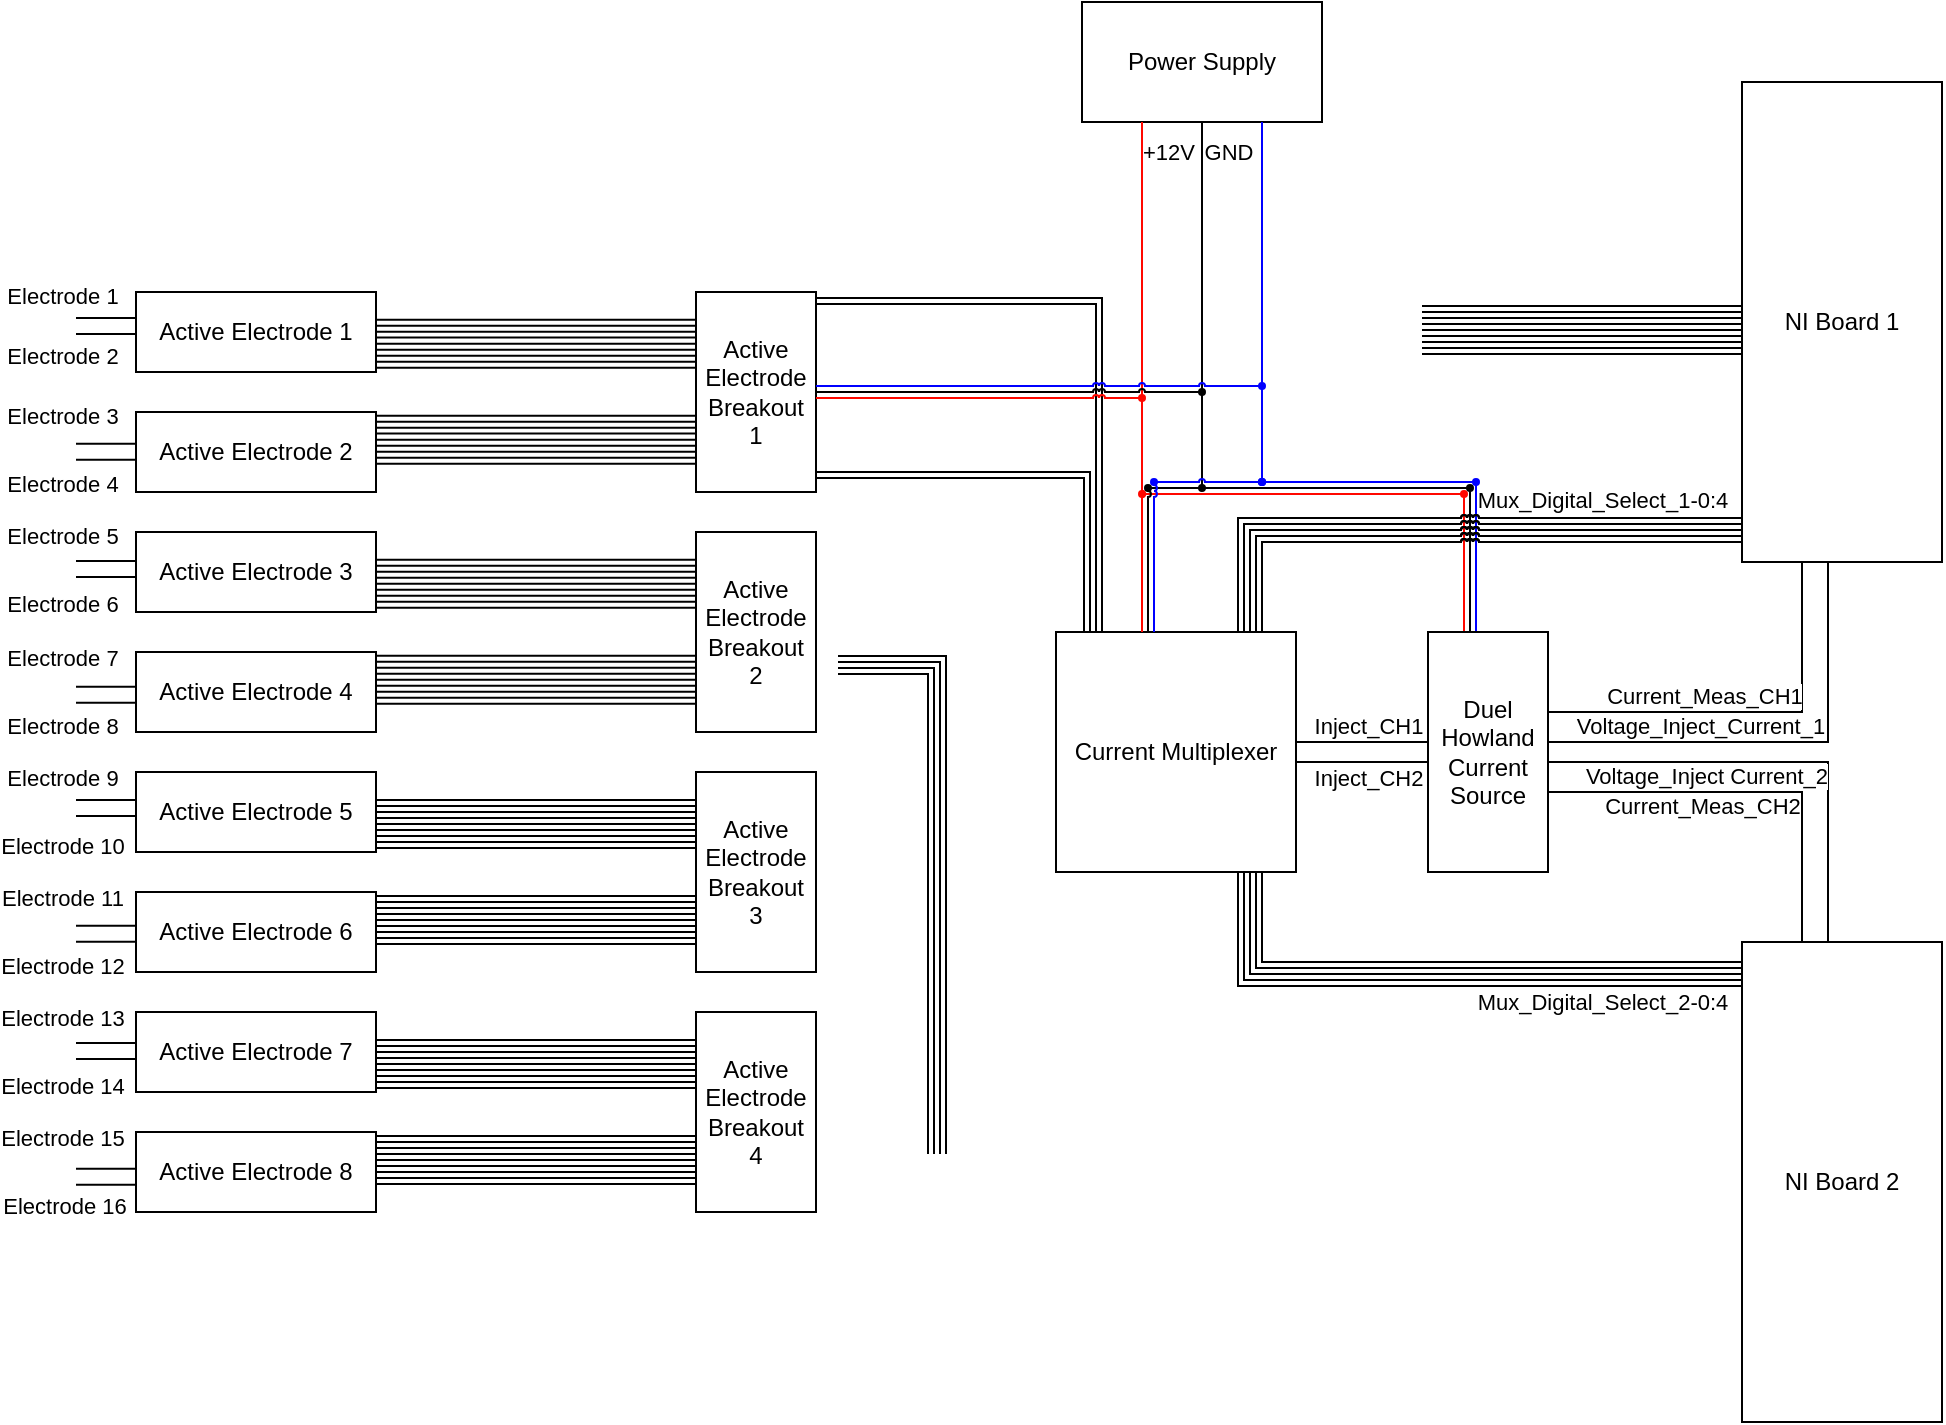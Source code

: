 <mxfile version="24.1.0" type="device">
  <diagram name="Page-1" id="ShV20Z2ZP1cV4ROH8Ejp">
    <mxGraphModel dx="115" dy="67" grid="1" gridSize="1" guides="1" tooltips="1" connect="1" arrows="1" fold="1" page="1" pageScale="1" pageWidth="1100" pageHeight="850" math="0" shadow="0">
      <root>
        <mxCell id="0" />
        <mxCell id="1" parent="0" />
        <mxCell id="pMZ6DgFH4KStFk_s-vPs-12" value="" style="endArrow=none;html=1;rounded=0;jumpStyle=arc;jumpSize=3;strokeColor=#FF0800;" edge="1" parent="1">
          <mxGeometry width="50" height="50" relative="1" as="geometry">
            <mxPoint x="741" y="296" as="sourcePoint" />
            <mxPoint x="741" y="365" as="targetPoint" />
          </mxGeometry>
        </mxCell>
        <mxCell id="pMZ6DgFH4KStFk_s-vPs-33" value="" style="endArrow=none;html=1;rounded=0;jumpStyle=arc;jumpSize=3;strokeColor=#0000FF;" edge="1" parent="1">
          <mxGeometry width="50" height="50" relative="1" as="geometry">
            <mxPoint x="747" y="290" as="sourcePoint" />
            <mxPoint x="747" y="365" as="targetPoint" />
          </mxGeometry>
        </mxCell>
        <mxCell id="pMZ6DgFH4KStFk_s-vPs-31" value="" style="endArrow=none;html=1;rounded=0;jumpStyle=arc;jumpSize=3;strokeColor=#000000;" edge="1" parent="1">
          <mxGeometry width="50" height="50" relative="1" as="geometry">
            <mxPoint x="744" y="293" as="sourcePoint" />
            <mxPoint x="744" y="365" as="targetPoint" />
          </mxGeometry>
        </mxCell>
        <mxCell id="44rTC8FElDVPlYw7j2nm-20" value="" style="endArrow=none;html=1;rounded=0;exitX=-0.008;exitY=0.355;exitDx=0;exitDy=0;exitPerimeter=0;endSize=6;labelBackgroundColor=none;fontColor=default;jumpStyle=arc;jumpSize=3;" parent="1" edge="1">
          <mxGeometry width="50" height="50" relative="1" as="geometry">
            <mxPoint x="880" y="317" as="sourcePoint" />
            <mxPoint x="637" y="365" as="targetPoint" />
            <Array as="points">
              <mxPoint x="637" y="317" />
            </Array>
          </mxGeometry>
        </mxCell>
        <mxCell id="44rTC8FElDVPlYw7j2nm-22" value="" style="endArrow=none;html=1;rounded=0;entryX=1.003;entryY=0.913;entryDx=0;entryDy=0;entryPerimeter=0;exitX=-0.008;exitY=0.355;exitDx=0;exitDy=0;exitPerimeter=0;labelBackgroundColor=none;fontColor=default;jumpStyle=arc;jumpSize=3;" parent="1" edge="1">
          <mxGeometry width="50" height="50" relative="1" as="geometry">
            <mxPoint x="880" y="311" as="sourcePoint" />
            <mxPoint x="631" y="365" as="targetPoint" />
            <Array as="points">
              <mxPoint x="631" y="311" />
            </Array>
          </mxGeometry>
        </mxCell>
        <mxCell id="44rTC8FElDVPlYw7j2nm-23" value="" style="endArrow=none;html=1;rounded=0;entryX=1.003;entryY=0.913;entryDx=0;entryDy=0;entryPerimeter=0;exitX=-0.008;exitY=0.355;exitDx=0;exitDy=0;exitPerimeter=0;endSize=6;labelBackgroundColor=none;fontColor=default;jumpStyle=arc;jumpSize=3;" parent="1" edge="1">
          <mxGeometry width="50" height="50" relative="1" as="geometry">
            <mxPoint x="880" y="308" as="sourcePoint" />
            <mxPoint x="628" y="365" as="targetPoint" />
            <Array as="points">
              <mxPoint x="628" y="308" />
            </Array>
          </mxGeometry>
        </mxCell>
        <mxCell id="jRMpP6qca0w0u4cZDpVQ-5" value="" style="endArrow=none;html=1;rounded=0;exitX=-0.008;exitY=0.355;exitDx=0;exitDy=0;exitPerimeter=0;labelBackgroundColor=none;fontColor=default;jumpStyle=arc;jumpSize=3;" parent="1" edge="1">
          <mxGeometry width="50" height="50" relative="1" as="geometry">
            <mxPoint x="880" y="320" as="sourcePoint" />
            <mxPoint x="640" y="365" as="targetPoint" />
            <Array as="points">
              <mxPoint x="640" y="320" />
            </Array>
          </mxGeometry>
        </mxCell>
        <mxCell id="jRMpP6qca0w0u4cZDpVQ-7" value="" style="endArrow=none;html=1;rounded=0;entryX=1.003;entryY=0.913;entryDx=0;entryDy=0;entryPerimeter=0;exitX=-0.008;exitY=0.355;exitDx=0;exitDy=0;exitPerimeter=0;endSize=6;labelBackgroundColor=none;fontColor=default;jumpStyle=arc;jumpSize=3;" parent="1" edge="1">
          <mxGeometry width="50" height="50" relative="1" as="geometry">
            <mxPoint x="880" y="314" as="sourcePoint" />
            <mxPoint x="634" y="365" as="targetPoint" />
            <Array as="points">
              <mxPoint x="634" y="314" />
            </Array>
          </mxGeometry>
        </mxCell>
        <mxCell id="jRMpP6qca0w0u4cZDpVQ-6" value="" style="endArrow=none;html=1;rounded=0;exitX=-0.008;exitY=0.355;exitDx=0;exitDy=0;exitPerimeter=0;endSize=6;labelBackgroundColor=none;fontColor=default;jumpStyle=arc;jumpSize=3;" parent="1" edge="1">
          <mxGeometry width="50" height="50" relative="1" as="geometry">
            <mxPoint x="880" y="317" as="sourcePoint" />
            <mxPoint x="637" y="365" as="targetPoint" />
            <Array as="points">
              <mxPoint x="637" y="317" />
            </Array>
          </mxGeometry>
        </mxCell>
        <mxCell id="jRMpP6qca0w0u4cZDpVQ-8" value="" style="endArrow=none;html=1;rounded=0;exitX=-0.008;exitY=0.355;exitDx=0;exitDy=0;exitPerimeter=0;labelBackgroundColor=none;fontColor=default;jumpStyle=arc;jumpSize=3;" parent="1" edge="1">
          <mxGeometry width="50" height="50" relative="1" as="geometry">
            <mxPoint x="880" y="320" as="sourcePoint" />
            <mxPoint x="640" y="365" as="targetPoint" />
            <Array as="points">
              <mxPoint x="640" y="320" />
            </Array>
          </mxGeometry>
        </mxCell>
        <mxCell id="jRMpP6qca0w0u4cZDpVQ-10" value="" style="endArrow=none;html=1;rounded=0;entryX=1.003;entryY=0.913;entryDx=0;entryDy=0;entryPerimeter=0;exitX=-0.008;exitY=0.355;exitDx=0;exitDy=0;exitPerimeter=0;endSize=6;labelBackgroundColor=none;fontColor=default;jumpStyle=arc;jumpSize=3;" parent="1" edge="1">
          <mxGeometry width="50" height="50" relative="1" as="geometry">
            <mxPoint x="880" y="314" as="sourcePoint" />
            <mxPoint x="634" y="365" as="targetPoint" />
            <Array as="points">
              <mxPoint x="634" y="314" />
            </Array>
          </mxGeometry>
        </mxCell>
        <mxCell id="jRMpP6qca0w0u4cZDpVQ-11" value="" style="endArrow=none;html=1;rounded=0;entryX=1.003;entryY=0.913;entryDx=0;entryDy=0;entryPerimeter=0;exitX=-0.008;exitY=0.355;exitDx=0;exitDy=0;exitPerimeter=0;labelBackgroundColor=none;fontColor=default;jumpStyle=arc;jumpSize=3;" parent="1" edge="1">
          <mxGeometry width="50" height="50" relative="1" as="geometry">
            <mxPoint x="880" y="311" as="sourcePoint" />
            <mxPoint x="631" y="365" as="targetPoint" />
            <Array as="points">
              <mxPoint x="631" y="311" />
            </Array>
          </mxGeometry>
        </mxCell>
        <mxCell id="jRMpP6qca0w0u4cZDpVQ-12" value="" style="endArrow=none;html=1;rounded=0;entryX=1.003;entryY=0.913;entryDx=0;entryDy=0;entryPerimeter=0;exitX=-0.008;exitY=0.355;exitDx=0;exitDy=0;exitPerimeter=0;endSize=6;labelBackgroundColor=none;fontColor=default;jumpStyle=arc;jumpSize=3;" parent="1" edge="1">
          <mxGeometry width="50" height="50" relative="1" as="geometry">
            <mxPoint x="880" y="308" as="sourcePoint" />
            <mxPoint x="628" y="365" as="targetPoint" />
            <Array as="points">
              <mxPoint x="628" y="308" />
            </Array>
          </mxGeometry>
        </mxCell>
        <mxCell id="jRMpP6qca0w0u4cZDpVQ-41" value="Mux_Digital_Select_1-0:4" style="edgeLabel;html=1;align=center;verticalAlign=middle;resizable=0;points=[];" parent="jRMpP6qca0w0u4cZDpVQ-12" vertex="1" connectable="0">
          <mxGeometry x="0.237" y="-1" relative="1" as="geometry">
            <mxPoint x="121" y="-8" as="offset" />
          </mxGeometry>
        </mxCell>
        <mxCell id="pMZ6DgFH4KStFk_s-vPs-30" value="" style="endArrow=oval;html=1;rounded=0;jumpStyle=arc;jumpSize=3;strokeColor=#FF0800;startArrow=oval;startFill=1;endSize=3;startSize=3;endFill=1;" edge="1" parent="1">
          <mxGeometry width="50" height="50" relative="1" as="geometry">
            <mxPoint x="580" y="296" as="sourcePoint" />
            <mxPoint x="741" y="296" as="targetPoint" />
          </mxGeometry>
        </mxCell>
        <mxCell id="pMZ6DgFH4KStFk_s-vPs-32" value="" style="endArrow=oval;html=1;rounded=0;jumpStyle=arc;jumpSize=3;strokeColor=#000000;endSize=3;startSize=3;startArrow=oval;startFill=1;endFill=1;" edge="1" parent="1">
          <mxGeometry width="50" height="50" relative="1" as="geometry">
            <mxPoint x="744" y="293" as="sourcePoint" />
            <mxPoint x="583" y="293" as="targetPoint" />
          </mxGeometry>
        </mxCell>
        <mxCell id="pMZ6DgFH4KStFk_s-vPs-18" value="" style="endArrow=none;html=1;rounded=0;jumpStyle=arc;jumpSize=3;strokeColor=#0000FF;endSize=3;startSize=3;startArrow=oval;startFill=1;endFill=0;" edge="1" parent="1">
          <mxGeometry width="50" height="50" relative="1" as="geometry">
            <mxPoint x="640" y="290" as="sourcePoint" />
            <mxPoint x="640" y="254" as="targetPoint" />
          </mxGeometry>
        </mxCell>
        <mxCell id="pMZ6DgFH4KStFk_s-vPs-34" value="" style="endArrow=oval;html=1;rounded=0;jumpStyle=arc;jumpSize=3;strokeColor=#0000FF;startSize=3;endSize=3;startArrow=oval;startFill=1;endFill=1;" edge="1" parent="1">
          <mxGeometry width="50" height="50" relative="1" as="geometry">
            <mxPoint x="640" y="290" as="sourcePoint" />
            <mxPoint x="747" y="290" as="targetPoint" />
          </mxGeometry>
        </mxCell>
        <mxCell id="jRMpP6qca0w0u4cZDpVQ-9" value="" style="endArrow=none;html=1;rounded=0;exitX=-0.008;exitY=0.355;exitDx=0;exitDy=0;exitPerimeter=0;endSize=6;labelBackgroundColor=none;fontColor=default;jumpStyle=arc;jumpSize=3;" parent="1" edge="1">
          <mxGeometry width="50" height="50" relative="1" as="geometry">
            <mxPoint x="880" y="317" as="sourcePoint" />
            <mxPoint x="637" y="365" as="targetPoint" />
            <Array as="points">
              <mxPoint x="637" y="317" />
            </Array>
          </mxGeometry>
        </mxCell>
        <mxCell id="7j_WNveRQaLAsvGpjoFR-3" value="Active Electrode 1" style="rounded=0;whiteSpace=wrap;html=1;labelBackgroundColor=none;movable=0;resizable=0;rotatable=0;deletable=0;editable=0;locked=1;connectable=0;" parent="1" vertex="1">
          <mxGeometry x="77" y="195" width="120" height="40" as="geometry" />
        </mxCell>
        <mxCell id="7j_WNveRQaLAsvGpjoFR-4" value="Active Electrode 2" style="rounded=0;whiteSpace=wrap;html=1;labelBackgroundColor=none;movable=0;resizable=0;rotatable=0;deletable=0;editable=0;locked=1;connectable=0;" parent="1" vertex="1">
          <mxGeometry x="77" y="255" width="120" height="40" as="geometry" />
        </mxCell>
        <mxCell id="7j_WNveRQaLAsvGpjoFR-5" value="Active Electrode 3" style="rounded=0;whiteSpace=wrap;html=1;labelBackgroundColor=none;movable=0;resizable=0;rotatable=0;deletable=0;editable=0;locked=1;connectable=0;" parent="1" vertex="1">
          <mxGeometry x="77" y="315" width="120" height="40" as="geometry" />
        </mxCell>
        <mxCell id="7j_WNveRQaLAsvGpjoFR-6" value="Active Electrode 4" style="rounded=0;whiteSpace=wrap;html=1;labelBackgroundColor=none;movable=0;resizable=0;rotatable=0;deletable=0;editable=0;locked=1;connectable=0;" parent="1" vertex="1">
          <mxGeometry x="77" y="375" width="120" height="40" as="geometry" />
        </mxCell>
        <mxCell id="7j_WNveRQaLAsvGpjoFR-7" value="Active Electrode 5" style="rounded=0;whiteSpace=wrap;html=1;labelBackgroundColor=none;movable=0;resizable=0;rotatable=0;deletable=0;editable=0;locked=1;connectable=0;" parent="1" vertex="1">
          <mxGeometry x="77" y="435" width="120" height="40" as="geometry" />
        </mxCell>
        <mxCell id="7j_WNveRQaLAsvGpjoFR-8" value="Active Electrode 6" style="rounded=0;whiteSpace=wrap;html=1;labelBackgroundColor=none;movable=0;resizable=0;rotatable=0;deletable=0;editable=0;locked=1;connectable=0;" parent="1" vertex="1">
          <mxGeometry x="77" y="495" width="120" height="40" as="geometry" />
        </mxCell>
        <mxCell id="7j_WNveRQaLAsvGpjoFR-9" value="Active Electrode 7" style="rounded=0;whiteSpace=wrap;html=1;labelBackgroundColor=none;movable=0;resizable=0;rotatable=0;deletable=0;editable=0;locked=1;connectable=0;" parent="1" vertex="1">
          <mxGeometry x="77" y="555" width="120" height="40" as="geometry" />
        </mxCell>
        <mxCell id="7j_WNveRQaLAsvGpjoFR-10" value="Active Electrode 8" style="rounded=0;whiteSpace=wrap;html=1;labelBackgroundColor=none;movable=0;resizable=0;rotatable=0;deletable=0;editable=0;locked=1;connectable=0;" parent="1" vertex="1">
          <mxGeometry x="77" y="615" width="120" height="40" as="geometry" />
        </mxCell>
        <mxCell id="7j_WNveRQaLAsvGpjoFR-11" value="Active Electrode&lt;div&gt;Breakout 1&lt;/div&gt;" style="rounded=0;whiteSpace=wrap;html=1;labelBackgroundColor=none;" parent="1" vertex="1">
          <mxGeometry x="357" y="195" width="60" height="100" as="geometry" />
        </mxCell>
        <mxCell id="7j_WNveRQaLAsvGpjoFR-12" value="Active Electrode&lt;div&gt;Breakout 2&lt;/div&gt;" style="rounded=0;whiteSpace=wrap;html=1;labelBackgroundColor=none;" parent="1" vertex="1">
          <mxGeometry x="357" y="315" width="60" height="100" as="geometry" />
        </mxCell>
        <mxCell id="7j_WNveRQaLAsvGpjoFR-13" value="Active Electrode Breakout 3" style="rounded=0;whiteSpace=wrap;html=1;labelBackgroundColor=none;" parent="1" vertex="1">
          <mxGeometry x="357" y="435" width="60" height="100" as="geometry" />
        </mxCell>
        <mxCell id="7j_WNveRQaLAsvGpjoFR-14" value="Active Electrode Breakout 4" style="rounded=0;whiteSpace=wrap;html=1;labelBackgroundColor=none;" parent="1" vertex="1">
          <mxGeometry x="357" y="555" width="60" height="100" as="geometry" />
        </mxCell>
        <mxCell id="7j_WNveRQaLAsvGpjoFR-15" value="" style="endArrow=none;html=1;rounded=0;entryX=1.003;entryY=0.913;entryDx=0;entryDy=0;entryPerimeter=0;exitX=-0.008;exitY=0.355;exitDx=0;exitDy=0;exitPerimeter=0;labelBackgroundColor=none;fontColor=default;" parent="1" edge="1">
          <mxGeometry width="50" height="50" relative="1" as="geometry">
            <mxPoint x="357" y="232.83" as="sourcePoint" />
            <mxPoint x="197" y="232.83" as="targetPoint" />
          </mxGeometry>
        </mxCell>
        <mxCell id="7j_WNveRQaLAsvGpjoFR-17" value="" style="endArrow=none;html=1;rounded=0;entryX=1.003;entryY=0.913;entryDx=0;entryDy=0;entryPerimeter=0;exitX=-0.008;exitY=0.355;exitDx=0;exitDy=0;exitPerimeter=0;endSize=6;labelBackgroundColor=none;fontColor=default;" parent="1" edge="1">
          <mxGeometry width="50" height="50" relative="1" as="geometry">
            <mxPoint x="357" y="229.83" as="sourcePoint" />
            <mxPoint x="197" y="229.83" as="targetPoint" />
          </mxGeometry>
        </mxCell>
        <mxCell id="7j_WNveRQaLAsvGpjoFR-18" value="" style="endArrow=none;html=1;rounded=0;entryX=1.003;entryY=0.913;entryDx=0;entryDy=0;entryPerimeter=0;exitX=-0.008;exitY=0.355;exitDx=0;exitDy=0;exitPerimeter=0;endSize=6;labelBackgroundColor=none;fontColor=default;" parent="1" edge="1">
          <mxGeometry width="50" height="50" relative="1" as="geometry">
            <mxPoint x="357" y="226.83" as="sourcePoint" />
            <mxPoint x="197" y="226.83" as="targetPoint" />
          </mxGeometry>
        </mxCell>
        <mxCell id="7j_WNveRQaLAsvGpjoFR-19" value="" style="endArrow=none;html=1;rounded=0;entryX=1.003;entryY=0.913;entryDx=0;entryDy=0;entryPerimeter=0;exitX=-0.008;exitY=0.355;exitDx=0;exitDy=0;exitPerimeter=0;labelBackgroundColor=none;fontColor=default;" parent="1" edge="1">
          <mxGeometry width="50" height="50" relative="1" as="geometry">
            <mxPoint x="357" y="223.83" as="sourcePoint" />
            <mxPoint x="197" y="223.83" as="targetPoint" />
          </mxGeometry>
        </mxCell>
        <mxCell id="7j_WNveRQaLAsvGpjoFR-20" value="" style="endArrow=none;html=1;rounded=0;entryX=1.003;entryY=0.913;entryDx=0;entryDy=0;entryPerimeter=0;exitX=-0.008;exitY=0.355;exitDx=0;exitDy=0;exitPerimeter=0;endSize=6;labelBackgroundColor=none;fontColor=default;" parent="1" edge="1">
          <mxGeometry width="50" height="50" relative="1" as="geometry">
            <mxPoint x="357" y="220.83" as="sourcePoint" />
            <mxPoint x="197" y="220.83" as="targetPoint" />
          </mxGeometry>
        </mxCell>
        <mxCell id="7j_WNveRQaLAsvGpjoFR-21" value="" style="endArrow=none;html=1;rounded=0;entryX=1.003;entryY=0.913;entryDx=0;entryDy=0;entryPerimeter=0;exitX=-0.008;exitY=0.355;exitDx=0;exitDy=0;exitPerimeter=0;endSize=6;labelBackgroundColor=none;fontColor=default;" parent="1" edge="1">
          <mxGeometry width="50" height="50" relative="1" as="geometry">
            <mxPoint x="357" y="217.81" as="sourcePoint" />
            <mxPoint x="197" y="217.81" as="targetPoint" />
          </mxGeometry>
        </mxCell>
        <mxCell id="7j_WNveRQaLAsvGpjoFR-22" value="" style="endArrow=none;html=1;rounded=0;entryX=1.003;entryY=0.913;entryDx=0;entryDy=0;entryPerimeter=0;exitX=-0.008;exitY=0.355;exitDx=0;exitDy=0;exitPerimeter=0;labelBackgroundColor=none;fontColor=default;" parent="1" edge="1">
          <mxGeometry width="50" height="50" relative="1" as="geometry">
            <mxPoint x="357" y="214.83" as="sourcePoint" />
            <mxPoint x="197" y="214.83" as="targetPoint" />
          </mxGeometry>
        </mxCell>
        <mxCell id="7j_WNveRQaLAsvGpjoFR-23" value="" style="endArrow=none;html=1;rounded=0;entryX=1.003;entryY=0.913;entryDx=0;entryDy=0;entryPerimeter=0;exitX=-0.008;exitY=0.355;exitDx=0;exitDy=0;exitPerimeter=0;endSize=6;labelBackgroundColor=none;fontColor=default;" parent="1" edge="1">
          <mxGeometry width="50" height="50" relative="1" as="geometry">
            <mxPoint x="357" y="211.83" as="sourcePoint" />
            <mxPoint x="197" y="211.83" as="targetPoint" />
          </mxGeometry>
        </mxCell>
        <mxCell id="7j_WNveRQaLAsvGpjoFR-24" value="" style="endArrow=none;html=1;rounded=0;entryX=1.003;entryY=0.913;entryDx=0;entryDy=0;entryPerimeter=0;exitX=-0.008;exitY=0.355;exitDx=0;exitDy=0;exitPerimeter=0;endSize=6;labelBackgroundColor=none;fontColor=default;" parent="1" edge="1">
          <mxGeometry width="50" height="50" relative="1" as="geometry">
            <mxPoint x="357" y="208.83" as="sourcePoint" />
            <mxPoint x="197" y="208.83" as="targetPoint" />
          </mxGeometry>
        </mxCell>
        <mxCell id="7j_WNveRQaLAsvGpjoFR-25" value="" style="endArrow=none;html=1;rounded=0;entryX=1.003;entryY=0.913;entryDx=0;entryDy=0;entryPerimeter=0;exitX=-0.008;exitY=0.355;exitDx=0;exitDy=0;exitPerimeter=0;labelBackgroundColor=none;fontColor=default;" parent="1" edge="1">
          <mxGeometry width="50" height="50" relative="1" as="geometry">
            <mxPoint x="357" y="280.83" as="sourcePoint" />
            <mxPoint x="197" y="280.83" as="targetPoint" />
          </mxGeometry>
        </mxCell>
        <mxCell id="7j_WNveRQaLAsvGpjoFR-26" value="" style="endArrow=none;html=1;rounded=0;entryX=1.003;entryY=0.913;entryDx=0;entryDy=0;entryPerimeter=0;exitX=-0.008;exitY=0.355;exitDx=0;exitDy=0;exitPerimeter=0;endSize=6;labelBackgroundColor=none;fontColor=default;" parent="1" edge="1">
          <mxGeometry width="50" height="50" relative="1" as="geometry">
            <mxPoint x="357" y="277.83" as="sourcePoint" />
            <mxPoint x="197" y="277.83" as="targetPoint" />
          </mxGeometry>
        </mxCell>
        <mxCell id="7j_WNveRQaLAsvGpjoFR-27" value="" style="endArrow=none;html=1;rounded=0;entryX=1.003;entryY=0.913;entryDx=0;entryDy=0;entryPerimeter=0;exitX=-0.008;exitY=0.355;exitDx=0;exitDy=0;exitPerimeter=0;endSize=6;labelBackgroundColor=none;fontColor=default;" parent="1" edge="1">
          <mxGeometry width="50" height="50" relative="1" as="geometry">
            <mxPoint x="357" y="274.83" as="sourcePoint" />
            <mxPoint x="197" y="274.83" as="targetPoint" />
          </mxGeometry>
        </mxCell>
        <mxCell id="7j_WNveRQaLAsvGpjoFR-28" value="" style="endArrow=none;html=1;rounded=0;entryX=1.003;entryY=0.913;entryDx=0;entryDy=0;entryPerimeter=0;exitX=-0.008;exitY=0.355;exitDx=0;exitDy=0;exitPerimeter=0;labelBackgroundColor=none;fontColor=default;" parent="1" edge="1">
          <mxGeometry width="50" height="50" relative="1" as="geometry">
            <mxPoint x="357" y="271.83" as="sourcePoint" />
            <mxPoint x="197" y="271.83" as="targetPoint" />
          </mxGeometry>
        </mxCell>
        <mxCell id="7j_WNveRQaLAsvGpjoFR-29" value="" style="endArrow=none;html=1;rounded=0;entryX=1.003;entryY=0.913;entryDx=0;entryDy=0;entryPerimeter=0;exitX=-0.008;exitY=0.355;exitDx=0;exitDy=0;exitPerimeter=0;endSize=6;labelBackgroundColor=none;fontColor=default;" parent="1" edge="1">
          <mxGeometry width="50" height="50" relative="1" as="geometry">
            <mxPoint x="357" y="268.83" as="sourcePoint" />
            <mxPoint x="197" y="268.83" as="targetPoint" />
          </mxGeometry>
        </mxCell>
        <mxCell id="7j_WNveRQaLAsvGpjoFR-30" value="" style="endArrow=none;html=1;rounded=0;entryX=1.003;entryY=0.913;entryDx=0;entryDy=0;entryPerimeter=0;exitX=-0.008;exitY=0.355;exitDx=0;exitDy=0;exitPerimeter=0;endSize=6;labelBackgroundColor=none;fontColor=default;" parent="1" edge="1">
          <mxGeometry width="50" height="50" relative="1" as="geometry">
            <mxPoint x="357" y="265.81" as="sourcePoint" />
            <mxPoint x="197" y="265.81" as="targetPoint" />
          </mxGeometry>
        </mxCell>
        <mxCell id="7j_WNveRQaLAsvGpjoFR-31" value="" style="endArrow=none;html=1;rounded=0;entryX=1.003;entryY=0.913;entryDx=0;entryDy=0;entryPerimeter=0;exitX=-0.008;exitY=0.355;exitDx=0;exitDy=0;exitPerimeter=0;labelBackgroundColor=none;fontColor=default;" parent="1" edge="1">
          <mxGeometry width="50" height="50" relative="1" as="geometry">
            <mxPoint x="357" y="262.83" as="sourcePoint" />
            <mxPoint x="197" y="262.83" as="targetPoint" />
          </mxGeometry>
        </mxCell>
        <mxCell id="7j_WNveRQaLAsvGpjoFR-32" value="" style="endArrow=none;html=1;rounded=0;entryX=1.003;entryY=0.913;entryDx=0;entryDy=0;entryPerimeter=0;exitX=-0.008;exitY=0.355;exitDx=0;exitDy=0;exitPerimeter=0;endSize=6;labelBackgroundColor=none;fontColor=default;" parent="1" edge="1">
          <mxGeometry width="50" height="50" relative="1" as="geometry">
            <mxPoint x="357" y="259.83" as="sourcePoint" />
            <mxPoint x="197" y="259.83" as="targetPoint" />
          </mxGeometry>
        </mxCell>
        <mxCell id="7j_WNveRQaLAsvGpjoFR-33" value="" style="endArrow=none;html=1;rounded=0;entryX=1.003;entryY=0.913;entryDx=0;entryDy=0;entryPerimeter=0;exitX=-0.008;exitY=0.355;exitDx=0;exitDy=0;exitPerimeter=0;endSize=6;labelBackgroundColor=none;fontColor=default;" parent="1" edge="1">
          <mxGeometry width="50" height="50" relative="1" as="geometry">
            <mxPoint x="357" y="256.83" as="sourcePoint" />
            <mxPoint x="197" y="256.83" as="targetPoint" />
          </mxGeometry>
        </mxCell>
        <mxCell id="7j_WNveRQaLAsvGpjoFR-34" value="" style="endArrow=none;html=1;rounded=0;entryX=1.003;entryY=0.913;entryDx=0;entryDy=0;entryPerimeter=0;exitX=-0.008;exitY=0.355;exitDx=0;exitDy=0;exitPerimeter=0;labelBackgroundColor=none;fontColor=default;" parent="1" edge="1">
          <mxGeometry width="50" height="50" relative="1" as="geometry">
            <mxPoint x="357" y="352.86" as="sourcePoint" />
            <mxPoint x="197" y="352.86" as="targetPoint" />
          </mxGeometry>
        </mxCell>
        <mxCell id="7j_WNveRQaLAsvGpjoFR-35" value="" style="endArrow=none;html=1;rounded=0;entryX=1.003;entryY=0.913;entryDx=0;entryDy=0;entryPerimeter=0;exitX=-0.008;exitY=0.355;exitDx=0;exitDy=0;exitPerimeter=0;endSize=6;labelBackgroundColor=none;fontColor=default;" parent="1" edge="1">
          <mxGeometry width="50" height="50" relative="1" as="geometry">
            <mxPoint x="357" y="349.86" as="sourcePoint" />
            <mxPoint x="197" y="349.86" as="targetPoint" />
          </mxGeometry>
        </mxCell>
        <mxCell id="7j_WNveRQaLAsvGpjoFR-36" value="" style="endArrow=none;html=1;rounded=0;entryX=1.003;entryY=0.913;entryDx=0;entryDy=0;entryPerimeter=0;exitX=-0.008;exitY=0.355;exitDx=0;exitDy=0;exitPerimeter=0;endSize=6;labelBackgroundColor=none;fontColor=default;" parent="1" edge="1">
          <mxGeometry width="50" height="50" relative="1" as="geometry">
            <mxPoint x="357" y="346.86" as="sourcePoint" />
            <mxPoint x="197" y="346.86" as="targetPoint" />
          </mxGeometry>
        </mxCell>
        <mxCell id="7j_WNveRQaLAsvGpjoFR-37" value="" style="endArrow=none;html=1;rounded=0;entryX=1.003;entryY=0.913;entryDx=0;entryDy=0;entryPerimeter=0;exitX=-0.008;exitY=0.355;exitDx=0;exitDy=0;exitPerimeter=0;labelBackgroundColor=none;fontColor=default;" parent="1" edge="1">
          <mxGeometry width="50" height="50" relative="1" as="geometry">
            <mxPoint x="357" y="343.86" as="sourcePoint" />
            <mxPoint x="197" y="343.86" as="targetPoint" />
          </mxGeometry>
        </mxCell>
        <mxCell id="7j_WNveRQaLAsvGpjoFR-38" value="" style="endArrow=none;html=1;rounded=0;entryX=1.003;entryY=0.913;entryDx=0;entryDy=0;entryPerimeter=0;exitX=-0.008;exitY=0.355;exitDx=0;exitDy=0;exitPerimeter=0;endSize=6;labelBackgroundColor=none;fontColor=default;" parent="1" edge="1">
          <mxGeometry width="50" height="50" relative="1" as="geometry">
            <mxPoint x="357" y="340.86" as="sourcePoint" />
            <mxPoint x="197" y="340.86" as="targetPoint" />
          </mxGeometry>
        </mxCell>
        <mxCell id="7j_WNveRQaLAsvGpjoFR-39" value="" style="endArrow=none;html=1;rounded=0;entryX=1.003;entryY=0.913;entryDx=0;entryDy=0;entryPerimeter=0;exitX=-0.008;exitY=0.355;exitDx=0;exitDy=0;exitPerimeter=0;endSize=6;labelBackgroundColor=none;fontColor=default;" parent="1" edge="1">
          <mxGeometry width="50" height="50" relative="1" as="geometry">
            <mxPoint x="357" y="337.84" as="sourcePoint" />
            <mxPoint x="197" y="337.84" as="targetPoint" />
          </mxGeometry>
        </mxCell>
        <mxCell id="7j_WNveRQaLAsvGpjoFR-40" value="" style="endArrow=none;html=1;rounded=0;entryX=1.003;entryY=0.913;entryDx=0;entryDy=0;entryPerimeter=0;exitX=-0.008;exitY=0.355;exitDx=0;exitDy=0;exitPerimeter=0;labelBackgroundColor=none;fontColor=default;" parent="1" edge="1">
          <mxGeometry width="50" height="50" relative="1" as="geometry">
            <mxPoint x="357" y="334.86" as="sourcePoint" />
            <mxPoint x="197" y="334.86" as="targetPoint" />
          </mxGeometry>
        </mxCell>
        <mxCell id="7j_WNveRQaLAsvGpjoFR-41" value="" style="endArrow=none;html=1;rounded=0;entryX=1.003;entryY=0.913;entryDx=0;entryDy=0;entryPerimeter=0;exitX=-0.008;exitY=0.355;exitDx=0;exitDy=0;exitPerimeter=0;endSize=6;labelBackgroundColor=none;fontColor=default;" parent="1" edge="1">
          <mxGeometry width="50" height="50" relative="1" as="geometry">
            <mxPoint x="357" y="331.86" as="sourcePoint" />
            <mxPoint x="197" y="331.86" as="targetPoint" />
          </mxGeometry>
        </mxCell>
        <mxCell id="7j_WNveRQaLAsvGpjoFR-42" value="" style="endArrow=none;html=1;rounded=0;entryX=1.003;entryY=0.913;entryDx=0;entryDy=0;entryPerimeter=0;exitX=-0.008;exitY=0.355;exitDx=0;exitDy=0;exitPerimeter=0;endSize=6;labelBackgroundColor=none;fontColor=default;" parent="1" edge="1">
          <mxGeometry width="50" height="50" relative="1" as="geometry">
            <mxPoint x="357" y="328.86" as="sourcePoint" />
            <mxPoint x="197" y="328.86" as="targetPoint" />
          </mxGeometry>
        </mxCell>
        <mxCell id="7j_WNveRQaLAsvGpjoFR-43" value="" style="endArrow=none;html=1;rounded=0;entryX=1.003;entryY=0.913;entryDx=0;entryDy=0;entryPerimeter=0;exitX=-0.008;exitY=0.355;exitDx=0;exitDy=0;exitPerimeter=0;labelBackgroundColor=none;fontColor=default;" parent="1" edge="1">
          <mxGeometry width="50" height="50" relative="1" as="geometry">
            <mxPoint x="357" y="400.86" as="sourcePoint" />
            <mxPoint x="197" y="400.86" as="targetPoint" />
          </mxGeometry>
        </mxCell>
        <mxCell id="7j_WNveRQaLAsvGpjoFR-44" value="" style="endArrow=none;html=1;rounded=0;entryX=1.003;entryY=0.913;entryDx=0;entryDy=0;entryPerimeter=0;exitX=-0.008;exitY=0.355;exitDx=0;exitDy=0;exitPerimeter=0;endSize=6;labelBackgroundColor=none;fontColor=default;" parent="1" edge="1">
          <mxGeometry width="50" height="50" relative="1" as="geometry">
            <mxPoint x="357" y="397.86" as="sourcePoint" />
            <mxPoint x="197" y="397.86" as="targetPoint" />
          </mxGeometry>
        </mxCell>
        <mxCell id="7j_WNveRQaLAsvGpjoFR-45" value="" style="endArrow=none;html=1;rounded=0;entryX=1.003;entryY=0.913;entryDx=0;entryDy=0;entryPerimeter=0;exitX=-0.008;exitY=0.355;exitDx=0;exitDy=0;exitPerimeter=0;endSize=6;labelBackgroundColor=none;fontColor=default;" parent="1" edge="1">
          <mxGeometry width="50" height="50" relative="1" as="geometry">
            <mxPoint x="357" y="394.86" as="sourcePoint" />
            <mxPoint x="197" y="394.86" as="targetPoint" />
          </mxGeometry>
        </mxCell>
        <mxCell id="7j_WNveRQaLAsvGpjoFR-46" value="" style="endArrow=none;html=1;rounded=0;entryX=1.003;entryY=0.913;entryDx=0;entryDy=0;entryPerimeter=0;exitX=-0.008;exitY=0.355;exitDx=0;exitDy=0;exitPerimeter=0;labelBackgroundColor=none;fontColor=default;" parent="1" edge="1">
          <mxGeometry width="50" height="50" relative="1" as="geometry">
            <mxPoint x="357" y="391.86" as="sourcePoint" />
            <mxPoint x="197" y="391.86" as="targetPoint" />
          </mxGeometry>
        </mxCell>
        <mxCell id="7j_WNveRQaLAsvGpjoFR-47" value="" style="endArrow=none;html=1;rounded=0;entryX=1.003;entryY=0.913;entryDx=0;entryDy=0;entryPerimeter=0;exitX=-0.008;exitY=0.355;exitDx=0;exitDy=0;exitPerimeter=0;endSize=6;labelBackgroundColor=none;fontColor=default;" parent="1" edge="1">
          <mxGeometry width="50" height="50" relative="1" as="geometry">
            <mxPoint x="357" y="388.86" as="sourcePoint" />
            <mxPoint x="197" y="388.86" as="targetPoint" />
          </mxGeometry>
        </mxCell>
        <mxCell id="7j_WNveRQaLAsvGpjoFR-48" value="" style="endArrow=none;html=1;rounded=0;entryX=1.003;entryY=0.913;entryDx=0;entryDy=0;entryPerimeter=0;exitX=-0.008;exitY=0.355;exitDx=0;exitDy=0;exitPerimeter=0;endSize=6;labelBackgroundColor=none;fontColor=default;" parent="1" edge="1">
          <mxGeometry width="50" height="50" relative="1" as="geometry">
            <mxPoint x="357" y="385.84" as="sourcePoint" />
            <mxPoint x="197" y="385.84" as="targetPoint" />
          </mxGeometry>
        </mxCell>
        <mxCell id="7j_WNveRQaLAsvGpjoFR-49" value="" style="endArrow=none;html=1;rounded=0;entryX=1.003;entryY=0.913;entryDx=0;entryDy=0;entryPerimeter=0;exitX=-0.008;exitY=0.355;exitDx=0;exitDy=0;exitPerimeter=0;labelBackgroundColor=none;fontColor=default;" parent="1" edge="1">
          <mxGeometry width="50" height="50" relative="1" as="geometry">
            <mxPoint x="357" y="382.86" as="sourcePoint" />
            <mxPoint x="197" y="382.86" as="targetPoint" />
          </mxGeometry>
        </mxCell>
        <mxCell id="7j_WNveRQaLAsvGpjoFR-50" value="" style="endArrow=none;html=1;rounded=0;entryX=1.003;entryY=0.913;entryDx=0;entryDy=0;entryPerimeter=0;exitX=-0.008;exitY=0.355;exitDx=0;exitDy=0;exitPerimeter=0;endSize=6;labelBackgroundColor=none;fontColor=default;" parent="1" edge="1">
          <mxGeometry width="50" height="50" relative="1" as="geometry">
            <mxPoint x="357" y="379.86" as="sourcePoint" />
            <mxPoint x="197" y="379.86" as="targetPoint" />
          </mxGeometry>
        </mxCell>
        <mxCell id="7j_WNveRQaLAsvGpjoFR-51" value="" style="endArrow=none;html=1;rounded=0;entryX=1.003;entryY=0.913;entryDx=0;entryDy=0;entryPerimeter=0;exitX=-0.008;exitY=0.355;exitDx=0;exitDy=0;exitPerimeter=0;endSize=6;labelBackgroundColor=none;fontColor=default;" parent="1" edge="1">
          <mxGeometry width="50" height="50" relative="1" as="geometry">
            <mxPoint x="357" y="376.86" as="sourcePoint" />
            <mxPoint x="197" y="376.86" as="targetPoint" />
          </mxGeometry>
        </mxCell>
        <mxCell id="7j_WNveRQaLAsvGpjoFR-52" value="" style="endArrow=none;html=1;rounded=0;entryX=1.003;entryY=0.913;entryDx=0;entryDy=0;entryPerimeter=0;exitX=-0.008;exitY=0.355;exitDx=0;exitDy=0;exitPerimeter=0;labelBackgroundColor=none;fontColor=default;" parent="1" edge="1">
          <mxGeometry width="50" height="50" relative="1" as="geometry">
            <mxPoint x="357" y="473" as="sourcePoint" />
            <mxPoint x="197" y="473" as="targetPoint" />
          </mxGeometry>
        </mxCell>
        <mxCell id="7j_WNveRQaLAsvGpjoFR-53" value="" style="endArrow=none;html=1;rounded=0;entryX=1.003;entryY=0.913;entryDx=0;entryDy=0;entryPerimeter=0;exitX=-0.008;exitY=0.355;exitDx=0;exitDy=0;exitPerimeter=0;endSize=6;labelBackgroundColor=none;fontColor=default;" parent="1" edge="1">
          <mxGeometry width="50" height="50" relative="1" as="geometry">
            <mxPoint x="357" y="470" as="sourcePoint" />
            <mxPoint x="197" y="470" as="targetPoint" />
          </mxGeometry>
        </mxCell>
        <mxCell id="7j_WNveRQaLAsvGpjoFR-54" value="" style="endArrow=none;html=1;rounded=0;entryX=1.003;entryY=0.913;entryDx=0;entryDy=0;entryPerimeter=0;exitX=-0.008;exitY=0.355;exitDx=0;exitDy=0;exitPerimeter=0;endSize=6;labelBackgroundColor=none;fontColor=default;" parent="1" edge="1">
          <mxGeometry width="50" height="50" relative="1" as="geometry">
            <mxPoint x="357" y="467" as="sourcePoint" />
            <mxPoint x="197" y="467" as="targetPoint" />
          </mxGeometry>
        </mxCell>
        <mxCell id="7j_WNveRQaLAsvGpjoFR-55" value="" style="endArrow=none;html=1;rounded=0;entryX=1.003;entryY=0.913;entryDx=0;entryDy=0;entryPerimeter=0;exitX=-0.008;exitY=0.355;exitDx=0;exitDy=0;exitPerimeter=0;labelBackgroundColor=none;fontColor=default;" parent="1" edge="1">
          <mxGeometry width="50" height="50" relative="1" as="geometry">
            <mxPoint x="357" y="464" as="sourcePoint" />
            <mxPoint x="197" y="464" as="targetPoint" />
          </mxGeometry>
        </mxCell>
        <mxCell id="7j_WNveRQaLAsvGpjoFR-56" value="" style="endArrow=none;html=1;rounded=0;entryX=1.003;entryY=0.913;entryDx=0;entryDy=0;entryPerimeter=0;exitX=-0.008;exitY=0.355;exitDx=0;exitDy=0;exitPerimeter=0;endSize=6;labelBackgroundColor=none;fontColor=default;" parent="1" edge="1">
          <mxGeometry width="50" height="50" relative="1" as="geometry">
            <mxPoint x="357" y="461" as="sourcePoint" />
            <mxPoint x="197" y="461" as="targetPoint" />
          </mxGeometry>
        </mxCell>
        <mxCell id="7j_WNveRQaLAsvGpjoFR-57" value="" style="endArrow=none;html=1;rounded=0;entryX=1.003;entryY=0.913;entryDx=0;entryDy=0;entryPerimeter=0;exitX=-0.008;exitY=0.355;exitDx=0;exitDy=0;exitPerimeter=0;endSize=6;labelBackgroundColor=none;fontColor=default;" parent="1" edge="1">
          <mxGeometry width="50" height="50" relative="1" as="geometry">
            <mxPoint x="357" y="457.98" as="sourcePoint" />
            <mxPoint x="197" y="457.98" as="targetPoint" />
          </mxGeometry>
        </mxCell>
        <mxCell id="7j_WNveRQaLAsvGpjoFR-58" value="" style="endArrow=none;html=1;rounded=0;entryX=1.003;entryY=0.913;entryDx=0;entryDy=0;entryPerimeter=0;exitX=-0.008;exitY=0.355;exitDx=0;exitDy=0;exitPerimeter=0;labelBackgroundColor=none;fontColor=default;" parent="1" edge="1">
          <mxGeometry width="50" height="50" relative="1" as="geometry">
            <mxPoint x="357" y="455" as="sourcePoint" />
            <mxPoint x="197" y="455" as="targetPoint" />
          </mxGeometry>
        </mxCell>
        <mxCell id="7j_WNveRQaLAsvGpjoFR-59" value="" style="endArrow=none;html=1;rounded=0;entryX=1.003;entryY=0.913;entryDx=0;entryDy=0;entryPerimeter=0;exitX=-0.008;exitY=0.355;exitDx=0;exitDy=0;exitPerimeter=0;endSize=6;labelBackgroundColor=none;fontColor=default;" parent="1" edge="1">
          <mxGeometry width="50" height="50" relative="1" as="geometry">
            <mxPoint x="357" y="452" as="sourcePoint" />
            <mxPoint x="197" y="452" as="targetPoint" />
          </mxGeometry>
        </mxCell>
        <mxCell id="7j_WNveRQaLAsvGpjoFR-60" value="" style="endArrow=none;html=1;rounded=0;entryX=1.003;entryY=0.913;entryDx=0;entryDy=0;entryPerimeter=0;exitX=-0.008;exitY=0.355;exitDx=0;exitDy=0;exitPerimeter=0;endSize=6;labelBackgroundColor=none;fontColor=default;" parent="1" edge="1">
          <mxGeometry width="50" height="50" relative="1" as="geometry">
            <mxPoint x="357" y="449" as="sourcePoint" />
            <mxPoint x="197" y="449" as="targetPoint" />
          </mxGeometry>
        </mxCell>
        <mxCell id="7j_WNveRQaLAsvGpjoFR-61" value="" style="endArrow=none;html=1;rounded=0;entryX=1.003;entryY=0.913;entryDx=0;entryDy=0;entryPerimeter=0;exitX=-0.008;exitY=0.355;exitDx=0;exitDy=0;exitPerimeter=0;labelBackgroundColor=none;fontColor=default;" parent="1" edge="1">
          <mxGeometry width="50" height="50" relative="1" as="geometry">
            <mxPoint x="357" y="521" as="sourcePoint" />
            <mxPoint x="197" y="521" as="targetPoint" />
          </mxGeometry>
        </mxCell>
        <mxCell id="7j_WNveRQaLAsvGpjoFR-62" value="" style="endArrow=none;html=1;rounded=0;entryX=1.003;entryY=0.913;entryDx=0;entryDy=0;entryPerimeter=0;exitX=-0.008;exitY=0.355;exitDx=0;exitDy=0;exitPerimeter=0;endSize=6;labelBackgroundColor=none;fontColor=default;" parent="1" edge="1">
          <mxGeometry width="50" height="50" relative="1" as="geometry">
            <mxPoint x="357" y="518" as="sourcePoint" />
            <mxPoint x="197" y="518" as="targetPoint" />
          </mxGeometry>
        </mxCell>
        <mxCell id="7j_WNveRQaLAsvGpjoFR-63" value="" style="endArrow=none;html=1;rounded=0;entryX=1.003;entryY=0.913;entryDx=0;entryDy=0;entryPerimeter=0;exitX=-0.008;exitY=0.355;exitDx=0;exitDy=0;exitPerimeter=0;endSize=6;labelBackgroundColor=none;fontColor=default;" parent="1" edge="1">
          <mxGeometry width="50" height="50" relative="1" as="geometry">
            <mxPoint x="357" y="515" as="sourcePoint" />
            <mxPoint x="197" y="515" as="targetPoint" />
          </mxGeometry>
        </mxCell>
        <mxCell id="7j_WNveRQaLAsvGpjoFR-64" value="" style="endArrow=none;html=1;rounded=0;entryX=1.003;entryY=0.913;entryDx=0;entryDy=0;entryPerimeter=0;exitX=-0.008;exitY=0.355;exitDx=0;exitDy=0;exitPerimeter=0;labelBackgroundColor=none;fontColor=default;" parent="1" edge="1">
          <mxGeometry width="50" height="50" relative="1" as="geometry">
            <mxPoint x="357" y="512" as="sourcePoint" />
            <mxPoint x="197" y="512" as="targetPoint" />
          </mxGeometry>
        </mxCell>
        <mxCell id="7j_WNveRQaLAsvGpjoFR-65" value="" style="endArrow=none;html=1;rounded=0;entryX=1.003;entryY=0.913;entryDx=0;entryDy=0;entryPerimeter=0;exitX=-0.008;exitY=0.355;exitDx=0;exitDy=0;exitPerimeter=0;endSize=6;labelBackgroundColor=none;fontColor=default;" parent="1" edge="1">
          <mxGeometry width="50" height="50" relative="1" as="geometry">
            <mxPoint x="357" y="509" as="sourcePoint" />
            <mxPoint x="197" y="509" as="targetPoint" />
          </mxGeometry>
        </mxCell>
        <mxCell id="7j_WNveRQaLAsvGpjoFR-66" value="" style="endArrow=none;html=1;rounded=0;entryX=1.003;entryY=0.913;entryDx=0;entryDy=0;entryPerimeter=0;exitX=-0.008;exitY=0.355;exitDx=0;exitDy=0;exitPerimeter=0;endSize=6;labelBackgroundColor=none;fontColor=default;" parent="1" edge="1">
          <mxGeometry width="50" height="50" relative="1" as="geometry">
            <mxPoint x="357" y="505.98" as="sourcePoint" />
            <mxPoint x="197" y="505.98" as="targetPoint" />
          </mxGeometry>
        </mxCell>
        <mxCell id="7j_WNveRQaLAsvGpjoFR-67" value="" style="endArrow=none;html=1;rounded=0;entryX=1.003;entryY=0.913;entryDx=0;entryDy=0;entryPerimeter=0;exitX=-0.008;exitY=0.355;exitDx=0;exitDy=0;exitPerimeter=0;labelBackgroundColor=none;fontColor=default;" parent="1" edge="1">
          <mxGeometry width="50" height="50" relative="1" as="geometry">
            <mxPoint x="357" y="503" as="sourcePoint" />
            <mxPoint x="197" y="503" as="targetPoint" />
          </mxGeometry>
        </mxCell>
        <mxCell id="7j_WNveRQaLAsvGpjoFR-68" value="" style="endArrow=none;html=1;rounded=0;entryX=1.003;entryY=0.913;entryDx=0;entryDy=0;entryPerimeter=0;exitX=-0.008;exitY=0.355;exitDx=0;exitDy=0;exitPerimeter=0;endSize=6;labelBackgroundColor=none;fontColor=default;" parent="1" edge="1">
          <mxGeometry width="50" height="50" relative="1" as="geometry">
            <mxPoint x="357" y="500" as="sourcePoint" />
            <mxPoint x="197" y="500" as="targetPoint" />
          </mxGeometry>
        </mxCell>
        <mxCell id="7j_WNveRQaLAsvGpjoFR-69" value="" style="endArrow=none;html=1;rounded=0;entryX=1.003;entryY=0.913;entryDx=0;entryDy=0;entryPerimeter=0;exitX=-0.008;exitY=0.355;exitDx=0;exitDy=0;exitPerimeter=0;endSize=6;labelBackgroundColor=none;fontColor=default;" parent="1" edge="1">
          <mxGeometry width="50" height="50" relative="1" as="geometry">
            <mxPoint x="357" y="497" as="sourcePoint" />
            <mxPoint x="197" y="497" as="targetPoint" />
          </mxGeometry>
        </mxCell>
        <mxCell id="7j_WNveRQaLAsvGpjoFR-70" value="" style="endArrow=none;html=1;rounded=0;entryX=1.003;entryY=0.913;entryDx=0;entryDy=0;entryPerimeter=0;exitX=-0.008;exitY=0.355;exitDx=0;exitDy=0;exitPerimeter=0;labelBackgroundColor=none;fontColor=default;" parent="1" edge="1">
          <mxGeometry width="50" height="50" relative="1" as="geometry">
            <mxPoint x="357" y="593.03" as="sourcePoint" />
            <mxPoint x="197" y="593.03" as="targetPoint" />
          </mxGeometry>
        </mxCell>
        <mxCell id="7j_WNveRQaLAsvGpjoFR-71" value="" style="endArrow=none;html=1;rounded=0;entryX=1.003;entryY=0.913;entryDx=0;entryDy=0;entryPerimeter=0;exitX=-0.008;exitY=0.355;exitDx=0;exitDy=0;exitPerimeter=0;endSize=6;labelBackgroundColor=none;fontColor=default;" parent="1" edge="1">
          <mxGeometry width="50" height="50" relative="1" as="geometry">
            <mxPoint x="357" y="590.03" as="sourcePoint" />
            <mxPoint x="197" y="590.03" as="targetPoint" />
          </mxGeometry>
        </mxCell>
        <mxCell id="7j_WNveRQaLAsvGpjoFR-72" value="" style="endArrow=none;html=1;rounded=0;entryX=1.003;entryY=0.913;entryDx=0;entryDy=0;entryPerimeter=0;exitX=-0.008;exitY=0.355;exitDx=0;exitDy=0;exitPerimeter=0;endSize=6;labelBackgroundColor=none;fontColor=default;" parent="1" edge="1">
          <mxGeometry width="50" height="50" relative="1" as="geometry">
            <mxPoint x="357" y="587.03" as="sourcePoint" />
            <mxPoint x="197" y="587.03" as="targetPoint" />
          </mxGeometry>
        </mxCell>
        <mxCell id="7j_WNveRQaLAsvGpjoFR-73" value="" style="endArrow=none;html=1;rounded=0;entryX=1.003;entryY=0.913;entryDx=0;entryDy=0;entryPerimeter=0;exitX=-0.008;exitY=0.355;exitDx=0;exitDy=0;exitPerimeter=0;labelBackgroundColor=none;fontColor=default;" parent="1" edge="1">
          <mxGeometry width="50" height="50" relative="1" as="geometry">
            <mxPoint x="357" y="584.03" as="sourcePoint" />
            <mxPoint x="197" y="584.03" as="targetPoint" />
          </mxGeometry>
        </mxCell>
        <mxCell id="7j_WNveRQaLAsvGpjoFR-74" value="" style="endArrow=none;html=1;rounded=0;entryX=1.003;entryY=0.913;entryDx=0;entryDy=0;entryPerimeter=0;exitX=-0.008;exitY=0.355;exitDx=0;exitDy=0;exitPerimeter=0;endSize=6;labelBackgroundColor=none;fontColor=default;" parent="1" edge="1">
          <mxGeometry width="50" height="50" relative="1" as="geometry">
            <mxPoint x="357" y="581.03" as="sourcePoint" />
            <mxPoint x="197" y="581.03" as="targetPoint" />
          </mxGeometry>
        </mxCell>
        <mxCell id="7j_WNveRQaLAsvGpjoFR-75" value="" style="endArrow=none;html=1;rounded=0;entryX=1.003;entryY=0.913;entryDx=0;entryDy=0;entryPerimeter=0;exitX=-0.008;exitY=0.355;exitDx=0;exitDy=0;exitPerimeter=0;endSize=6;labelBackgroundColor=none;fontColor=default;" parent="1" edge="1">
          <mxGeometry width="50" height="50" relative="1" as="geometry">
            <mxPoint x="357" y="578.01" as="sourcePoint" />
            <mxPoint x="197" y="578.01" as="targetPoint" />
          </mxGeometry>
        </mxCell>
        <mxCell id="7j_WNveRQaLAsvGpjoFR-76" value="" style="endArrow=none;html=1;rounded=0;entryX=1.003;entryY=0.913;entryDx=0;entryDy=0;entryPerimeter=0;exitX=-0.008;exitY=0.355;exitDx=0;exitDy=0;exitPerimeter=0;labelBackgroundColor=none;fontColor=default;" parent="1" edge="1">
          <mxGeometry width="50" height="50" relative="1" as="geometry">
            <mxPoint x="357" y="575.03" as="sourcePoint" />
            <mxPoint x="197" y="575.03" as="targetPoint" />
          </mxGeometry>
        </mxCell>
        <mxCell id="7j_WNveRQaLAsvGpjoFR-77" value="" style="endArrow=none;html=1;rounded=0;entryX=1.003;entryY=0.913;entryDx=0;entryDy=0;entryPerimeter=0;exitX=-0.008;exitY=0.355;exitDx=0;exitDy=0;exitPerimeter=0;endSize=6;labelBackgroundColor=none;fontColor=default;" parent="1" edge="1">
          <mxGeometry width="50" height="50" relative="1" as="geometry">
            <mxPoint x="357" y="572.03" as="sourcePoint" />
            <mxPoint x="197" y="572.03" as="targetPoint" />
          </mxGeometry>
        </mxCell>
        <mxCell id="7j_WNveRQaLAsvGpjoFR-78" value="" style="endArrow=none;html=1;rounded=0;entryX=1.003;entryY=0.913;entryDx=0;entryDy=0;entryPerimeter=0;exitX=-0.008;exitY=0.355;exitDx=0;exitDy=0;exitPerimeter=0;endSize=6;labelBackgroundColor=none;fontColor=default;" parent="1" edge="1">
          <mxGeometry width="50" height="50" relative="1" as="geometry">
            <mxPoint x="357" y="569.03" as="sourcePoint" />
            <mxPoint x="197" y="569.03" as="targetPoint" />
          </mxGeometry>
        </mxCell>
        <mxCell id="7j_WNveRQaLAsvGpjoFR-79" value="" style="endArrow=none;html=1;rounded=0;entryX=1.003;entryY=0.913;entryDx=0;entryDy=0;entryPerimeter=0;exitX=-0.008;exitY=0.355;exitDx=0;exitDy=0;exitPerimeter=0;labelBackgroundColor=none;fontColor=default;" parent="1" edge="1">
          <mxGeometry width="50" height="50" relative="1" as="geometry">
            <mxPoint x="357" y="641.03" as="sourcePoint" />
            <mxPoint x="197" y="641.03" as="targetPoint" />
          </mxGeometry>
        </mxCell>
        <mxCell id="7j_WNveRQaLAsvGpjoFR-80" value="" style="endArrow=none;html=1;rounded=0;entryX=1.003;entryY=0.913;entryDx=0;entryDy=0;entryPerimeter=0;exitX=-0.008;exitY=0.355;exitDx=0;exitDy=0;exitPerimeter=0;endSize=6;labelBackgroundColor=none;fontColor=default;" parent="1" edge="1">
          <mxGeometry width="50" height="50" relative="1" as="geometry">
            <mxPoint x="357" y="638.03" as="sourcePoint" />
            <mxPoint x="197" y="638.03" as="targetPoint" />
          </mxGeometry>
        </mxCell>
        <mxCell id="7j_WNveRQaLAsvGpjoFR-81" value="" style="endArrow=none;html=1;rounded=0;entryX=1.003;entryY=0.913;entryDx=0;entryDy=0;entryPerimeter=0;exitX=-0.008;exitY=0.355;exitDx=0;exitDy=0;exitPerimeter=0;endSize=6;labelBackgroundColor=none;fontColor=default;" parent="1" edge="1">
          <mxGeometry width="50" height="50" relative="1" as="geometry">
            <mxPoint x="357" y="635.03" as="sourcePoint" />
            <mxPoint x="197" y="635.03" as="targetPoint" />
          </mxGeometry>
        </mxCell>
        <mxCell id="7j_WNveRQaLAsvGpjoFR-82" value="" style="endArrow=none;html=1;rounded=0;entryX=1.003;entryY=0.913;entryDx=0;entryDy=0;entryPerimeter=0;exitX=-0.008;exitY=0.355;exitDx=0;exitDy=0;exitPerimeter=0;labelBackgroundColor=none;fontColor=default;" parent="1" edge="1">
          <mxGeometry width="50" height="50" relative="1" as="geometry">
            <mxPoint x="357" y="632.03" as="sourcePoint" />
            <mxPoint x="197" y="632.03" as="targetPoint" />
          </mxGeometry>
        </mxCell>
        <mxCell id="7j_WNveRQaLAsvGpjoFR-83" value="" style="endArrow=none;html=1;rounded=0;entryX=1.003;entryY=0.913;entryDx=0;entryDy=0;entryPerimeter=0;exitX=-0.008;exitY=0.355;exitDx=0;exitDy=0;exitPerimeter=0;endSize=6;labelBackgroundColor=none;fontColor=default;" parent="1" edge="1">
          <mxGeometry width="50" height="50" relative="1" as="geometry">
            <mxPoint x="357" y="629.03" as="sourcePoint" />
            <mxPoint x="197" y="629.03" as="targetPoint" />
          </mxGeometry>
        </mxCell>
        <mxCell id="7j_WNveRQaLAsvGpjoFR-84" value="" style="endArrow=none;html=1;rounded=0;entryX=1.003;entryY=0.913;entryDx=0;entryDy=0;entryPerimeter=0;exitX=-0.008;exitY=0.355;exitDx=0;exitDy=0;exitPerimeter=0;endSize=6;labelBackgroundColor=none;fontColor=default;" parent="1" edge="1">
          <mxGeometry width="50" height="50" relative="1" as="geometry">
            <mxPoint x="357" y="626.01" as="sourcePoint" />
            <mxPoint x="197" y="626.01" as="targetPoint" />
          </mxGeometry>
        </mxCell>
        <mxCell id="7j_WNveRQaLAsvGpjoFR-85" value="" style="endArrow=none;html=1;rounded=0;entryX=1.003;entryY=0.913;entryDx=0;entryDy=0;entryPerimeter=0;exitX=-0.008;exitY=0.355;exitDx=0;exitDy=0;exitPerimeter=0;labelBackgroundColor=none;fontColor=default;" parent="1" edge="1">
          <mxGeometry width="50" height="50" relative="1" as="geometry">
            <mxPoint x="357" y="623.03" as="sourcePoint" />
            <mxPoint x="197" y="623.03" as="targetPoint" />
          </mxGeometry>
        </mxCell>
        <mxCell id="7j_WNveRQaLAsvGpjoFR-86" value="" style="endArrow=none;html=1;rounded=0;entryX=1.003;entryY=0.913;entryDx=0;entryDy=0;entryPerimeter=0;exitX=-0.008;exitY=0.355;exitDx=0;exitDy=0;exitPerimeter=0;endSize=6;labelBackgroundColor=none;fontColor=default;" parent="1" edge="1">
          <mxGeometry width="50" height="50" relative="1" as="geometry">
            <mxPoint x="357" y="620.03" as="sourcePoint" />
            <mxPoint x="197" y="620.03" as="targetPoint" />
          </mxGeometry>
        </mxCell>
        <mxCell id="7j_WNveRQaLAsvGpjoFR-87" value="" style="endArrow=none;html=1;rounded=0;entryX=1.003;entryY=0.913;entryDx=0;entryDy=0;entryPerimeter=0;exitX=-0.008;exitY=0.355;exitDx=0;exitDy=0;exitPerimeter=0;endSize=6;labelBackgroundColor=none;fontColor=default;" parent="1" edge="1">
          <mxGeometry width="50" height="50" relative="1" as="geometry">
            <mxPoint x="357" y="617.03" as="sourcePoint" />
            <mxPoint x="197" y="617.03" as="targetPoint" />
          </mxGeometry>
        </mxCell>
        <mxCell id="7j_WNveRQaLAsvGpjoFR-98" value="" style="endArrow=none;html=1;rounded=0;entryX=0;entryY=0.25;entryDx=0;entryDy=0;entryPerimeter=0;movable=0;resizable=0;rotatable=0;deletable=0;editable=0;locked=1;connectable=0;" parent="1" edge="1">
          <mxGeometry width="50" height="50" relative="1" as="geometry">
            <mxPoint x="47" y="208" as="sourcePoint" />
            <mxPoint x="77" y="208" as="targetPoint" />
          </mxGeometry>
        </mxCell>
        <mxCell id="7j_WNveRQaLAsvGpjoFR-120" value="Electrode 1" style="edgeLabel;html=1;align=center;verticalAlign=middle;resizable=0;points=[];movable=0;rotatable=0;deletable=0;editable=0;locked=1;connectable=0;" parent="7j_WNveRQaLAsvGpjoFR-98" vertex="1" connectable="0">
          <mxGeometry x="-0.337" y="1" relative="1" as="geometry">
            <mxPoint x="-17" y="-10" as="offset" />
          </mxGeometry>
        </mxCell>
        <mxCell id="7j_WNveRQaLAsvGpjoFR-99" value="" style="endArrow=none;html=1;rounded=0;entryX=0;entryY=0.25;entryDx=0;entryDy=0;entryPerimeter=0;movable=0;resizable=0;rotatable=0;deletable=0;editable=0;locked=1;connectable=0;" parent="1" edge="1">
          <mxGeometry width="50" height="50" relative="1" as="geometry">
            <mxPoint x="47" y="216" as="sourcePoint" />
            <mxPoint x="77" y="216" as="targetPoint" />
          </mxGeometry>
        </mxCell>
        <mxCell id="7j_WNveRQaLAsvGpjoFR-121" value="Electrode 2" style="edgeLabel;html=1;align=center;verticalAlign=middle;resizable=0;points=[];movable=0;rotatable=0;deletable=0;editable=0;locked=1;connectable=0;" parent="7j_WNveRQaLAsvGpjoFR-99" vertex="1" connectable="0">
          <mxGeometry x="-0.815" relative="1" as="geometry">
            <mxPoint x="-10" y="11" as="offset" />
          </mxGeometry>
        </mxCell>
        <mxCell id="7j_WNveRQaLAsvGpjoFR-100" value="" style="endArrow=none;html=1;rounded=0;entryX=0;entryY=0.25;entryDx=0;entryDy=0;entryPerimeter=0;movable=0;resizable=0;rotatable=0;deletable=0;editable=0;locked=1;connectable=0;" parent="1" edge="1">
          <mxGeometry width="50" height="50" relative="1" as="geometry">
            <mxPoint x="47" y="270.92" as="sourcePoint" />
            <mxPoint x="77" y="270.92" as="targetPoint" />
          </mxGeometry>
        </mxCell>
        <mxCell id="7j_WNveRQaLAsvGpjoFR-122" value="Electrode 3" style="edgeLabel;html=1;align=center;verticalAlign=middle;resizable=0;points=[];movable=0;rotatable=0;deletable=0;editable=0;locked=1;connectable=0;" parent="7j_WNveRQaLAsvGpjoFR-100" vertex="1" connectable="0">
          <mxGeometry x="-0.492" y="1" relative="1" as="geometry">
            <mxPoint x="-15" y="-13" as="offset" />
          </mxGeometry>
        </mxCell>
        <mxCell id="7j_WNveRQaLAsvGpjoFR-101" value="" style="endArrow=none;html=1;rounded=0;entryX=0;entryY=0.25;entryDx=0;entryDy=0;entryPerimeter=0;movable=0;resizable=0;rotatable=0;deletable=0;editable=0;locked=1;connectable=0;" parent="1" edge="1">
          <mxGeometry width="50" height="50" relative="1" as="geometry">
            <mxPoint x="47" y="278.92" as="sourcePoint" />
            <mxPoint x="77" y="278.92" as="targetPoint" />
          </mxGeometry>
        </mxCell>
        <mxCell id="7j_WNveRQaLAsvGpjoFR-123" value="Electrode 4" style="edgeLabel;html=1;align=center;verticalAlign=middle;resizable=0;points=[];movable=0;rotatable=0;deletable=0;editable=0;locked=1;connectable=0;" parent="7j_WNveRQaLAsvGpjoFR-101" vertex="1" connectable="0">
          <mxGeometry x="-0.482" relative="1" as="geometry">
            <mxPoint x="-15" y="12" as="offset" />
          </mxGeometry>
        </mxCell>
        <mxCell id="7j_WNveRQaLAsvGpjoFR-102" value="" style="endArrow=none;html=1;rounded=0;entryX=0;entryY=0.25;entryDx=0;entryDy=0;entryPerimeter=0;movable=0;resizable=0;rotatable=0;deletable=0;editable=0;locked=1;connectable=0;" parent="1" edge="1">
          <mxGeometry width="50" height="50" relative="1" as="geometry">
            <mxPoint x="47" y="329.46" as="sourcePoint" />
            <mxPoint x="77" y="329.46" as="targetPoint" />
          </mxGeometry>
        </mxCell>
        <mxCell id="7j_WNveRQaLAsvGpjoFR-103" value="" style="endArrow=none;html=1;rounded=0;entryX=0;entryY=0.25;entryDx=0;entryDy=0;entryPerimeter=0;movable=0;resizable=0;rotatable=0;deletable=0;editable=0;locked=1;connectable=0;" parent="1" edge="1">
          <mxGeometry width="50" height="50" relative="1" as="geometry">
            <mxPoint x="47" y="337.46" as="sourcePoint" />
            <mxPoint x="77" y="337.46" as="targetPoint" />
          </mxGeometry>
        </mxCell>
        <mxCell id="7j_WNveRQaLAsvGpjoFR-104" value="" style="endArrow=none;html=1;rounded=0;entryX=0;entryY=0.25;entryDx=0;entryDy=0;entryPerimeter=0;movable=0;resizable=0;rotatable=0;deletable=0;editable=0;locked=1;connectable=0;" parent="1" edge="1">
          <mxGeometry width="50" height="50" relative="1" as="geometry">
            <mxPoint x="47" y="392.38" as="sourcePoint" />
            <mxPoint x="77" y="392.38" as="targetPoint" />
          </mxGeometry>
        </mxCell>
        <mxCell id="7j_WNveRQaLAsvGpjoFR-105" value="" style="endArrow=none;html=1;rounded=0;entryX=0;entryY=0.25;entryDx=0;entryDy=0;entryPerimeter=0;movable=0;resizable=0;rotatable=0;deletable=0;editable=0;locked=1;connectable=0;" parent="1" edge="1">
          <mxGeometry width="50" height="50" relative="1" as="geometry">
            <mxPoint x="47" y="400.38" as="sourcePoint" />
            <mxPoint x="77" y="400.38" as="targetPoint" />
          </mxGeometry>
        </mxCell>
        <mxCell id="7j_WNveRQaLAsvGpjoFR-106" value="" style="endArrow=none;html=1;rounded=0;entryX=0;entryY=0.25;entryDx=0;entryDy=0;entryPerimeter=0;movable=0;resizable=0;rotatable=0;deletable=0;editable=0;locked=1;connectable=0;" parent="1" edge="1">
          <mxGeometry width="50" height="50" relative="1" as="geometry">
            <mxPoint x="47" y="449" as="sourcePoint" />
            <mxPoint x="77" y="449" as="targetPoint" />
          </mxGeometry>
        </mxCell>
        <mxCell id="7j_WNveRQaLAsvGpjoFR-107" value="" style="endArrow=none;html=1;rounded=0;entryX=0;entryY=0.25;entryDx=0;entryDy=0;entryPerimeter=0;movable=0;resizable=0;rotatable=0;deletable=0;editable=0;locked=1;connectable=0;" parent="1" edge="1">
          <mxGeometry width="50" height="50" relative="1" as="geometry">
            <mxPoint x="47" y="457" as="sourcePoint" />
            <mxPoint x="77" y="457" as="targetPoint" />
          </mxGeometry>
        </mxCell>
        <mxCell id="7j_WNveRQaLAsvGpjoFR-108" value="" style="endArrow=none;html=1;rounded=0;entryX=0;entryY=0.25;entryDx=0;entryDy=0;entryPerimeter=0;movable=0;resizable=0;rotatable=0;deletable=0;editable=0;locked=1;connectable=0;" parent="1" edge="1">
          <mxGeometry width="50" height="50" relative="1" as="geometry">
            <mxPoint x="47" y="511.92" as="sourcePoint" />
            <mxPoint x="77" y="511.92" as="targetPoint" />
          </mxGeometry>
        </mxCell>
        <mxCell id="7j_WNveRQaLAsvGpjoFR-109" value="" style="endArrow=none;html=1;rounded=0;entryX=0;entryY=0.25;entryDx=0;entryDy=0;entryPerimeter=0;movable=0;resizable=0;rotatable=0;deletable=0;editable=0;locked=1;connectable=0;" parent="1" edge="1">
          <mxGeometry width="50" height="50" relative="1" as="geometry">
            <mxPoint x="47" y="519.92" as="sourcePoint" />
            <mxPoint x="77" y="519.92" as="targetPoint" />
          </mxGeometry>
        </mxCell>
        <mxCell id="7j_WNveRQaLAsvGpjoFR-110" value="" style="endArrow=none;html=1;rounded=0;entryX=0;entryY=0.25;entryDx=0;entryDy=0;entryPerimeter=0;movable=0;resizable=0;rotatable=0;deletable=0;editable=0;locked=1;connectable=0;" parent="1" edge="1">
          <mxGeometry width="50" height="50" relative="1" as="geometry">
            <mxPoint x="47" y="570.46" as="sourcePoint" />
            <mxPoint x="77" y="570.46" as="targetPoint" />
          </mxGeometry>
        </mxCell>
        <mxCell id="7j_WNveRQaLAsvGpjoFR-111" value="" style="endArrow=none;html=1;rounded=0;entryX=0;entryY=0.25;entryDx=0;entryDy=0;entryPerimeter=0;movable=0;resizable=0;rotatable=0;deletable=0;editable=0;locked=1;connectable=0;" parent="1" edge="1">
          <mxGeometry width="50" height="50" relative="1" as="geometry">
            <mxPoint x="47" y="578.46" as="sourcePoint" />
            <mxPoint x="77" y="578.46" as="targetPoint" />
          </mxGeometry>
        </mxCell>
        <mxCell id="7j_WNveRQaLAsvGpjoFR-112" value="" style="endArrow=none;html=1;rounded=0;entryX=0;entryY=0.25;entryDx=0;entryDy=0;entryPerimeter=0;movable=0;resizable=0;rotatable=0;deletable=0;editable=0;locked=1;connectable=0;" parent="1" edge="1">
          <mxGeometry width="50" height="50" relative="1" as="geometry">
            <mxPoint x="47" y="633.38" as="sourcePoint" />
            <mxPoint x="77" y="633.38" as="targetPoint" />
          </mxGeometry>
        </mxCell>
        <mxCell id="7j_WNveRQaLAsvGpjoFR-113" value="" style="endArrow=none;html=1;rounded=0;entryX=0;entryY=0.25;entryDx=0;entryDy=0;entryPerimeter=0;movable=0;resizable=0;rotatable=0;deletable=0;editable=0;locked=1;connectable=0;" parent="1" edge="1">
          <mxGeometry width="50" height="50" relative="1" as="geometry">
            <mxPoint x="47" y="641.38" as="sourcePoint" />
            <mxPoint x="77" y="641.38" as="targetPoint" />
          </mxGeometry>
        </mxCell>
        <mxCell id="7j_WNveRQaLAsvGpjoFR-114" value="Current Multiplexer" style="rounded=0;whiteSpace=wrap;html=1;movable=0;resizable=0;rotatable=0;deletable=0;editable=0;locked=1;connectable=0;" parent="1" vertex="1">
          <mxGeometry x="537" y="365" width="120" height="120" as="geometry" />
        </mxCell>
        <mxCell id="7j_WNveRQaLAsvGpjoFR-115" value="Duel Howland Current Source" style="rounded=0;whiteSpace=wrap;html=1;direction=south;movable=0;resizable=0;rotatable=0;deletable=0;editable=0;locked=1;connectable=0;" parent="1" vertex="1">
          <mxGeometry x="723" y="365" width="60" height="120" as="geometry" />
        </mxCell>
        <mxCell id="7j_WNveRQaLAsvGpjoFR-116" value="" style="endArrow=none;html=1;rounded=0;movable=0;resizable=0;rotatable=0;deletable=0;editable=0;locked=1;connectable=0;" parent="1" edge="1">
          <mxGeometry width="50" height="50" relative="1" as="geometry">
            <mxPoint x="657" y="420" as="sourcePoint" />
            <mxPoint x="723" y="420" as="targetPoint" />
          </mxGeometry>
        </mxCell>
        <mxCell id="jRMpP6qca0w0u4cZDpVQ-3" value="Inject_CH1" style="edgeLabel;html=1;align=center;verticalAlign=middle;resizable=0;points=[];movable=0;rotatable=0;deletable=0;editable=0;locked=1;connectable=0;" parent="7j_WNveRQaLAsvGpjoFR-116" vertex="1" connectable="0">
          <mxGeometry x="0.327" y="-1" relative="1" as="geometry">
            <mxPoint x="-8" y="-9" as="offset" />
          </mxGeometry>
        </mxCell>
        <mxCell id="7j_WNveRQaLAsvGpjoFR-118" value="" style="endArrow=none;html=1;rounded=0;movable=0;resizable=0;rotatable=0;deletable=0;editable=0;locked=1;connectable=0;" parent="1" edge="1">
          <mxGeometry width="50" height="50" relative="1" as="geometry">
            <mxPoint x="657" y="430" as="sourcePoint" />
            <mxPoint x="723" y="430" as="targetPoint" />
          </mxGeometry>
        </mxCell>
        <mxCell id="jRMpP6qca0w0u4cZDpVQ-4" value="Inject_CH2" style="edgeLabel;html=1;align=center;verticalAlign=middle;resizable=0;points=[];movable=0;rotatable=0;deletable=0;editable=0;locked=1;connectable=0;" parent="7j_WNveRQaLAsvGpjoFR-118" vertex="1" connectable="0">
          <mxGeometry x="0.327" relative="1" as="geometry">
            <mxPoint x="-8" y="8" as="offset" />
          </mxGeometry>
        </mxCell>
        <mxCell id="7j_WNveRQaLAsvGpjoFR-124" value="Electrode 5" style="edgeLabel;html=1;align=center;verticalAlign=middle;resizable=0;points=[];movable=0;rotatable=0;deletable=0;editable=0;locked=1;connectable=0;" parent="1" vertex="1" connectable="0">
          <mxGeometry x="40.001" y="317.0" as="geometry" />
        </mxCell>
        <mxCell id="7j_WNveRQaLAsvGpjoFR-125" value="Electrode 6" style="edgeLabel;html=1;align=center;verticalAlign=middle;resizable=0;points=[];movable=0;rotatable=0;deletable=0;editable=0;locked=1;connectable=0;" parent="1" vertex="1" connectable="0">
          <mxGeometry x="40.162" y="351" as="geometry" />
        </mxCell>
        <mxCell id="7j_WNveRQaLAsvGpjoFR-126" value="Electrode 7" style="edgeLabel;html=1;align=center;verticalAlign=middle;resizable=0;points=[];movable=0;rotatable=0;deletable=0;editable=0;locked=1;connectable=0;" parent="1" vertex="1" connectable="0">
          <mxGeometry x="39.841" y="378.0" as="geometry" />
        </mxCell>
        <mxCell id="7j_WNveRQaLAsvGpjoFR-127" value="Electrode 8" style="edgeLabel;html=1;align=center;verticalAlign=middle;resizable=0;points=[];movable=0;rotatable=0;deletable=0;editable=0;locked=1;connectable=0;" parent="1" vertex="1" connectable="0">
          <mxGeometry x="40.002" y="412" as="geometry" />
        </mxCell>
        <mxCell id="7j_WNveRQaLAsvGpjoFR-128" value="Electrode 9" style="edgeLabel;html=1;align=center;verticalAlign=middle;resizable=0;points=[];movable=0;rotatable=0;deletable=0;editable=0;locked=1;connectable=0;" parent="1" vertex="1" connectable="0">
          <mxGeometry x="39.841" y="438.0" as="geometry" />
        </mxCell>
        <mxCell id="7j_WNveRQaLAsvGpjoFR-129" value="Electrode 10" style="edgeLabel;html=1;align=center;verticalAlign=middle;resizable=0;points=[];movable=0;rotatable=0;deletable=0;editable=0;locked=1;connectable=0;" parent="1" vertex="1" connectable="0">
          <mxGeometry x="40.002" y="472" as="geometry" />
        </mxCell>
        <mxCell id="7j_WNveRQaLAsvGpjoFR-130" value="Electrode 11" style="edgeLabel;html=1;align=center;verticalAlign=middle;resizable=0;points=[];movable=0;rotatable=0;deletable=0;editable=0;locked=1;connectable=0;" parent="1" vertex="1" connectable="0">
          <mxGeometry x="39.841" y="498.0" as="geometry" />
        </mxCell>
        <mxCell id="7j_WNveRQaLAsvGpjoFR-131" value="Electrode 12" style="edgeLabel;html=1;align=center;verticalAlign=middle;resizable=0;points=[];movable=0;rotatable=0;deletable=0;editable=0;locked=1;connectable=0;" parent="1" vertex="1" connectable="0">
          <mxGeometry x="40.002" y="532" as="geometry" />
        </mxCell>
        <mxCell id="7j_WNveRQaLAsvGpjoFR-132" value="Electrode 13" style="edgeLabel;html=1;align=center;verticalAlign=middle;resizable=0;points=[];movable=0;rotatable=0;deletable=0;editable=0;locked=1;connectable=0;" parent="1" vertex="1" connectable="0">
          <mxGeometry x="39.681" y="558" as="geometry" />
        </mxCell>
        <mxCell id="7j_WNveRQaLAsvGpjoFR-133" value="Electrode 14" style="edgeLabel;html=1;align=center;verticalAlign=middle;resizable=0;points=[];movable=0;rotatable=0;deletable=0;editable=0;locked=1;connectable=0;" parent="1" vertex="1" connectable="0">
          <mxGeometry x="39.842" y="592" as="geometry" />
        </mxCell>
        <mxCell id="7j_WNveRQaLAsvGpjoFR-134" value="Electrode 15" style="edgeLabel;html=1;align=center;verticalAlign=middle;resizable=0;points=[];movable=0;rotatable=0;deletable=0;editable=0;locked=1;connectable=0;" parent="1" vertex="1" connectable="0">
          <mxGeometry x="40.161" y="618" as="geometry" />
        </mxCell>
        <mxCell id="7j_WNveRQaLAsvGpjoFR-135" value="Electrode 16" style="edgeLabel;html=1;align=center;verticalAlign=middle;resizable=0;points=[];movable=0;rotatable=0;deletable=0;editable=0;locked=1;connectable=0;" parent="1" vertex="1" connectable="0">
          <mxGeometry x="40.322" y="652" as="geometry" />
        </mxCell>
        <mxCell id="44rTC8FElDVPlYw7j2nm-1" value="NI Board 1" style="rounded=0;whiteSpace=wrap;html=1;movable=0;resizable=0;rotatable=0;deletable=0;editable=0;locked=1;connectable=0;" parent="1" vertex="1">
          <mxGeometry x="880" y="90" width="100" height="240" as="geometry" />
        </mxCell>
        <mxCell id="44rTC8FElDVPlYw7j2nm-2" value="NI Board 2" style="rounded=0;whiteSpace=wrap;html=1;movable=0;resizable=0;rotatable=0;deletable=0;editable=0;locked=1;connectable=0;" parent="1" vertex="1">
          <mxGeometry x="880" y="520" width="100" height="240" as="geometry" />
        </mxCell>
        <mxCell id="44rTC8FElDVPlYw7j2nm-5" value="" style="endArrow=none;html=1;rounded=0;movable=0;resizable=0;rotatable=0;deletable=0;editable=0;locked=1;connectable=0;" parent="1" edge="1">
          <mxGeometry width="50" height="50" relative="1" as="geometry">
            <mxPoint x="783" y="445" as="sourcePoint" />
            <mxPoint x="910" y="520" as="targetPoint" />
            <Array as="points">
              <mxPoint x="910" y="445" />
            </Array>
          </mxGeometry>
        </mxCell>
        <mxCell id="44rTC8FElDVPlYw7j2nm-12" value="Current_Meas_CH2" style="edgeLabel;html=1;align=center;verticalAlign=middle;resizable=0;points=[];movable=0;rotatable=0;deletable=0;editable=0;locked=1;connectable=0;" parent="44rTC8FElDVPlYw7j2nm-5" vertex="1" connectable="0">
          <mxGeometry x="0.123" relative="1" as="geometry">
            <mxPoint x="-37" y="7" as="offset" />
          </mxGeometry>
        </mxCell>
        <mxCell id="44rTC8FElDVPlYw7j2nm-8" value="" style="endArrow=none;html=1;rounded=0;movable=0;resizable=0;rotatable=0;deletable=0;editable=0;locked=1;connectable=0;" parent="1" edge="1">
          <mxGeometry width="50" height="50" relative="1" as="geometry">
            <mxPoint x="783" y="430" as="sourcePoint" />
            <mxPoint x="923" y="520" as="targetPoint" />
            <Array as="points">
              <mxPoint x="923" y="430" />
            </Array>
          </mxGeometry>
        </mxCell>
        <mxCell id="44rTC8FElDVPlYw7j2nm-14" value="Voltage_Inject Current_2" style="edgeLabel;html=1;align=center;verticalAlign=middle;resizable=0;points=[];movable=0;rotatable=0;deletable=0;editable=0;locked=1;connectable=0;" parent="44rTC8FElDVPlYw7j2nm-8" vertex="1" connectable="0">
          <mxGeometry x="0.073" y="2" relative="1" as="geometry">
            <mxPoint x="-45" y="9" as="offset" />
          </mxGeometry>
        </mxCell>
        <mxCell id="44rTC8FElDVPlYw7j2nm-9" value="" style="endArrow=none;html=1;rounded=0;movable=0;resizable=0;rotatable=0;deletable=0;editable=0;locked=1;connectable=0;" parent="1" edge="1">
          <mxGeometry width="50" height="50" relative="1" as="geometry">
            <mxPoint x="783" y="405" as="sourcePoint" />
            <mxPoint x="910" y="330" as="targetPoint" />
            <Array as="points">
              <mxPoint x="910" y="405" />
            </Array>
          </mxGeometry>
        </mxCell>
        <mxCell id="44rTC8FElDVPlYw7j2nm-11" value="Current_Meas_CH1" style="edgeLabel;html=1;align=center;verticalAlign=middle;resizable=0;points=[];movable=0;rotatable=0;deletable=0;editable=0;locked=1;connectable=0;" parent="44rTC8FElDVPlYw7j2nm-9" vertex="1" connectable="0">
          <mxGeometry x="-0.641" y="2" relative="1" as="geometry">
            <mxPoint x="41" y="-6" as="offset" />
          </mxGeometry>
        </mxCell>
        <mxCell id="44rTC8FElDVPlYw7j2nm-10" value="" style="endArrow=none;html=1;rounded=0;movable=0;resizable=0;rotatable=0;deletable=0;editable=0;locked=1;connectable=0;" parent="1" edge="1">
          <mxGeometry width="50" height="50" relative="1" as="geometry">
            <mxPoint x="783" y="420" as="sourcePoint" />
            <mxPoint x="923" y="330" as="targetPoint" />
            <Array as="points">
              <mxPoint x="923" y="420" />
            </Array>
          </mxGeometry>
        </mxCell>
        <mxCell id="44rTC8FElDVPlYw7j2nm-13" value="Voltage_Inject_Current_1" style="edgeLabel;html=1;align=center;verticalAlign=middle;resizable=0;points=[];movable=0;rotatable=0;deletable=0;editable=0;locked=1;connectable=0;" parent="44rTC8FElDVPlYw7j2nm-10" vertex="1" connectable="0">
          <mxGeometry x="-0.069" y="2" relative="1" as="geometry">
            <mxPoint x="-31" y="-6" as="offset" />
          </mxGeometry>
        </mxCell>
        <mxCell id="44rTC8FElDVPlYw7j2nm-18" value="Power Supply" style="rounded=0;whiteSpace=wrap;html=1;movable=0;resizable=0;rotatable=0;deletable=0;editable=0;locked=1;connectable=0;" parent="1" vertex="1">
          <mxGeometry x="550" y="50" width="120" height="60" as="geometry" />
        </mxCell>
        <mxCell id="jRMpP6qca0w0u4cZDpVQ-28" value="" style="endArrow=none;html=1;rounded=0;exitX=-0.008;exitY=0.355;exitDx=0;exitDy=0;exitPerimeter=0;endSize=6;labelBackgroundColor=none;fontColor=default;jumpStyle=arc;" parent="1" edge="1">
          <mxGeometry width="50" height="50" relative="1" as="geometry">
            <mxPoint x="554" y="365" as="sourcePoint" />
            <mxPoint x="417" y="285" as="targetPoint" />
            <Array as="points">
              <mxPoint x="554" y="285" />
            </Array>
          </mxGeometry>
        </mxCell>
        <mxCell id="jRMpP6qca0w0u4cZDpVQ-29" value="" style="endArrow=none;html=1;rounded=0;entryX=1.003;entryY=0.913;entryDx=0;entryDy=0;entryPerimeter=0;exitX=-0.008;exitY=0.355;exitDx=0;exitDy=0;exitPerimeter=0;labelBackgroundColor=none;fontColor=default;jumpStyle=arc;" parent="1" edge="1">
          <mxGeometry width="50" height="50" relative="1" as="geometry">
            <mxPoint x="557" y="365" as="sourcePoint" />
            <mxPoint x="417" y="201" as="targetPoint" />
            <Array as="points">
              <mxPoint x="557" y="201" />
            </Array>
          </mxGeometry>
        </mxCell>
        <mxCell id="jRMpP6qca0w0u4cZDpVQ-30" value="" style="endArrow=none;html=1;rounded=0;entryX=1.003;entryY=0.913;entryDx=0;entryDy=0;entryPerimeter=0;exitX=-0.008;exitY=0.355;exitDx=0;exitDy=0;exitPerimeter=0;endSize=6;labelBackgroundColor=none;fontColor=default;jumpStyle=arc;" parent="1" edge="1">
          <mxGeometry width="50" height="50" relative="1" as="geometry">
            <mxPoint x="560" y="365" as="sourcePoint" />
            <mxPoint x="417" y="198" as="targetPoint" />
            <Array as="points">
              <mxPoint x="560" y="198" />
            </Array>
          </mxGeometry>
        </mxCell>
        <mxCell id="jRMpP6qca0w0u4cZDpVQ-31" value="" style="endArrow=none;html=1;rounded=0;exitX=-0.008;exitY=0.355;exitDx=0;exitDy=0;exitPerimeter=0;labelBackgroundColor=none;fontColor=default;jumpStyle=arc;" parent="1" edge="1">
          <mxGeometry width="50" height="50" relative="1" as="geometry">
            <mxPoint x="473" y="626" as="sourcePoint" />
            <mxPoint x="428" y="386" as="targetPoint" />
            <Array as="points">
              <mxPoint x="473" y="386" />
            </Array>
          </mxGeometry>
        </mxCell>
        <mxCell id="jRMpP6qca0w0u4cZDpVQ-32" value="" style="endArrow=none;html=1;rounded=0;exitX=-0.008;exitY=0.355;exitDx=0;exitDy=0;exitPerimeter=0;endSize=6;labelBackgroundColor=none;fontColor=default;jumpStyle=arc;" parent="1" edge="1">
          <mxGeometry width="50" height="50" relative="1" as="geometry">
            <mxPoint x="476" y="626" as="sourcePoint" />
            <mxPoint x="428" y="383" as="targetPoint" />
            <Array as="points">
              <mxPoint x="476" y="383" />
            </Array>
          </mxGeometry>
        </mxCell>
        <mxCell id="jRMpP6qca0w0u4cZDpVQ-33" value="" style="endArrow=none;html=1;rounded=0;entryX=1.003;entryY=0.913;entryDx=0;entryDy=0;entryPerimeter=0;exitX=-0.008;exitY=0.355;exitDx=0;exitDy=0;exitPerimeter=0;endSize=6;labelBackgroundColor=none;fontColor=default;jumpStyle=arc;" parent="1" edge="1">
          <mxGeometry width="50" height="50" relative="1" as="geometry">
            <mxPoint x="479" y="626" as="sourcePoint" />
            <mxPoint x="428" y="380" as="targetPoint" />
            <Array as="points">
              <mxPoint x="479" y="380" />
            </Array>
          </mxGeometry>
        </mxCell>
        <mxCell id="jRMpP6qca0w0u4cZDpVQ-34" value="" style="endArrow=none;html=1;rounded=0;entryX=1.003;entryY=0.913;entryDx=0;entryDy=0;entryPerimeter=0;exitX=-0.008;exitY=0.355;exitDx=0;exitDy=0;exitPerimeter=0;labelBackgroundColor=none;fontColor=default;jumpStyle=arc;" parent="1" edge="1">
          <mxGeometry width="50" height="50" relative="1" as="geometry">
            <mxPoint x="482" y="626" as="sourcePoint" />
            <mxPoint x="428" y="377" as="targetPoint" />
            <Array as="points">
              <mxPoint x="482" y="377" />
            </Array>
          </mxGeometry>
        </mxCell>
        <mxCell id="jRMpP6qca0w0u4cZDpVQ-35" value="" style="endArrow=none;html=1;rounded=0;exitX=-0.008;exitY=0.355;exitDx=0;exitDy=0;exitPerimeter=0;endSize=6;labelBackgroundColor=none;fontColor=default;jumpStyle=arc;" parent="1" edge="1">
          <mxGeometry width="50" height="50" relative="1" as="geometry">
            <mxPoint x="551" y="365" as="sourcePoint" />
            <mxPoint x="417" y="288" as="targetPoint" />
            <Array as="points">
              <mxPoint x="551" y="288" />
            </Array>
          </mxGeometry>
        </mxCell>
        <mxCell id="jRMpP6qca0w0u4cZDpVQ-38" value="" style="group" parent="1" vertex="1" connectable="0">
          <mxGeometry x="628" y="530" width="12" height="12" as="geometry" />
        </mxCell>
        <mxCell id="44rTC8FElDVPlYw7j2nm-27" value="" style="endArrow=none;html=1;rounded=0;exitX=-0.008;exitY=0.355;exitDx=0;exitDy=0;exitPerimeter=0;labelBackgroundColor=none;fontColor=default;" parent="jRMpP6qca0w0u4cZDpVQ-38" edge="1">
          <mxGeometry width="50" height="50" relative="1" as="geometry">
            <mxPoint x="252" as="sourcePoint" />
            <mxPoint x="12" y="-45" as="targetPoint" />
            <Array as="points">
              <mxPoint x="12" />
            </Array>
          </mxGeometry>
        </mxCell>
        <mxCell id="44rTC8FElDVPlYw7j2nm-28" value="" style="endArrow=none;html=1;rounded=0;exitX=-0.008;exitY=0.355;exitDx=0;exitDy=0;exitPerimeter=0;endSize=6;labelBackgroundColor=none;fontColor=default;" parent="jRMpP6qca0w0u4cZDpVQ-38" edge="1">
          <mxGeometry width="50" height="50" relative="1" as="geometry">
            <mxPoint x="252" y="3" as="sourcePoint" />
            <mxPoint x="9" y="-45" as="targetPoint" />
            <Array as="points">
              <mxPoint x="9" y="3" />
            </Array>
          </mxGeometry>
        </mxCell>
        <mxCell id="44rTC8FElDVPlYw7j2nm-29" value="" style="endArrow=none;html=1;rounded=0;entryX=1.003;entryY=0.913;entryDx=0;entryDy=0;entryPerimeter=0;exitX=-0.008;exitY=0.355;exitDx=0;exitDy=0;exitPerimeter=0;endSize=6;labelBackgroundColor=none;fontColor=default;" parent="jRMpP6qca0w0u4cZDpVQ-38" edge="1">
          <mxGeometry width="50" height="50" relative="1" as="geometry">
            <mxPoint x="252" y="6" as="sourcePoint" />
            <mxPoint x="6" y="-45" as="targetPoint" />
            <Array as="points">
              <mxPoint x="6" y="6" />
            </Array>
          </mxGeometry>
        </mxCell>
        <mxCell id="44rTC8FElDVPlYw7j2nm-30" value="" style="endArrow=none;html=1;rounded=0;entryX=1.003;entryY=0.913;entryDx=0;entryDy=0;entryPerimeter=0;exitX=-0.008;exitY=0.355;exitDx=0;exitDy=0;exitPerimeter=0;labelBackgroundColor=none;fontColor=default;" parent="jRMpP6qca0w0u4cZDpVQ-38" edge="1">
          <mxGeometry width="50" height="50" relative="1" as="geometry">
            <mxPoint x="252" y="9" as="sourcePoint" />
            <mxPoint x="3" y="-45" as="targetPoint" />
            <Array as="points">
              <mxPoint x="3" y="9" />
            </Array>
          </mxGeometry>
        </mxCell>
        <mxCell id="44rTC8FElDVPlYw7j2nm-31" value="" style="endArrow=none;html=1;rounded=0;entryX=1.003;entryY=0.913;entryDx=0;entryDy=0;entryPerimeter=0;exitX=-0.008;exitY=0.355;exitDx=0;exitDy=0;exitPerimeter=0;endSize=6;labelBackgroundColor=none;fontColor=default;" parent="jRMpP6qca0w0u4cZDpVQ-38" edge="1">
          <mxGeometry width="50" height="50" relative="1" as="geometry">
            <mxPoint x="252" y="12" as="sourcePoint" />
            <mxPoint y="-45" as="targetPoint" />
            <Array as="points">
              <mxPoint y="12" />
            </Array>
          </mxGeometry>
        </mxCell>
        <mxCell id="jRMpP6qca0w0u4cZDpVQ-42" value="Mux_Digital_Select_2-0:4" style="edgeLabel;html=1;align=center;verticalAlign=middle;resizable=0;points=[];" parent="44rTC8FElDVPlYw7j2nm-31" vertex="1" connectable="0">
          <mxGeometry x="0.238" y="-1" relative="1" as="geometry">
            <mxPoint x="121" y="9" as="offset" />
          </mxGeometry>
        </mxCell>
        <mxCell id="jRMpP6qca0w0u4cZDpVQ-46" value="" style="endArrow=none;html=1;rounded=0;strokeColor=#FF0800;strokeWidth=1;jumpStyle=arc;movable=0;resizable=0;rotatable=0;deletable=0;editable=0;locked=1;connectable=0;" parent="1" edge="1">
          <mxGeometry width="50" height="50" relative="1" as="geometry">
            <mxPoint x="580" y="110" as="sourcePoint" />
            <mxPoint x="580" y="257" as="targetPoint" />
          </mxGeometry>
        </mxCell>
        <mxCell id="jRMpP6qca0w0u4cZDpVQ-49" value="+12V" style="edgeLabel;html=1;align=center;verticalAlign=middle;resizable=0;points=[];" parent="jRMpP6qca0w0u4cZDpVQ-46" vertex="1" connectable="0">
          <mxGeometry x="0.239" y="1" relative="1" as="geometry">
            <mxPoint x="12" y="-76" as="offset" />
          </mxGeometry>
        </mxCell>
        <mxCell id="jRMpP6qca0w0u4cZDpVQ-47" value="" style="endArrow=none;html=1;rounded=0;strokeColor=#000000;strokeWidth=1;jumpStyle=arc;movable=0;resizable=0;rotatable=0;deletable=0;editable=0;locked=1;connectable=0;" parent="1" edge="1">
          <mxGeometry width="50" height="50" relative="1" as="geometry">
            <mxPoint x="610" y="110" as="sourcePoint" />
            <mxPoint x="610" y="161" as="targetPoint" />
          </mxGeometry>
        </mxCell>
        <mxCell id="jRMpP6qca0w0u4cZDpVQ-50" value="GND" style="edgeLabel;html=1;align=center;verticalAlign=middle;resizable=0;points=[];" parent="jRMpP6qca0w0u4cZDpVQ-47" vertex="1" connectable="0">
          <mxGeometry x="-0.271" y="-1" relative="1" as="geometry">
            <mxPoint x="14" y="-4" as="offset" />
          </mxGeometry>
        </mxCell>
        <mxCell id="jRMpP6qca0w0u4cZDpVQ-48" value="" style="endArrow=none;html=1;rounded=0;strokeColor=#0000FF;strokeWidth=1;jumpStyle=arc;movable=0;resizable=0;rotatable=0;deletable=0;editable=0;locked=1;connectable=0;" parent="1" edge="1">
          <mxGeometry width="50" height="50" relative="1" as="geometry">
            <mxPoint x="640" y="110" as="sourcePoint" />
            <mxPoint x="640" y="254" as="targetPoint" />
          </mxGeometry>
        </mxCell>
        <mxCell id="jRMpP6qca0w0u4cZDpVQ-51" value="-12V" style="edgeLabel;html=1;align=center;verticalAlign=middle;resizable=0;points=[];labelBackgroundColor=default;fontColor=#FFFFFF;" parent="jRMpP6qca0w0u4cZDpVQ-48" vertex="1" connectable="0">
          <mxGeometry x="-0.192" y="-2" relative="1" as="geometry">
            <mxPoint x="14" y="-43" as="offset" />
          </mxGeometry>
        </mxCell>
        <mxCell id="pMZ6DgFH4KStFk_s-vPs-1" value="" style="endArrow=none;html=1;rounded=0;strokeColor=#FF0800;strokeWidth=1;jumpStyle=arc;jumpSize=3;movable=0;resizable=0;rotatable=0;deletable=0;editable=0;locked=1;connectable=0;startArrow=oval;startFill=1;endSize=3;startSize=3;" edge="1" parent="1">
          <mxGeometry width="50" height="50" relative="1" as="geometry">
            <mxPoint x="580" y="248" as="sourcePoint" />
            <mxPoint x="417" y="247.96" as="targetPoint" />
          </mxGeometry>
        </mxCell>
        <mxCell id="pMZ6DgFH4KStFk_s-vPs-4" value="" style="endArrow=oval;html=1;rounded=0;strokeColor=#000000;strokeWidth=1;jumpStyle=arc;jumpSize=3;movable=0;resizable=0;rotatable=0;deletable=0;editable=0;locked=1;connectable=0;startSize=3;endSize=3;startArrow=none;startFill=0;endFill=1;" edge="1" parent="1">
          <mxGeometry width="50" height="50" relative="1" as="geometry">
            <mxPoint x="417" y="244.96" as="sourcePoint" />
            <mxPoint x="610" y="245" as="targetPoint" />
          </mxGeometry>
        </mxCell>
        <mxCell id="pMZ6DgFH4KStFk_s-vPs-8" value="" style="endArrow=none;html=1;rounded=0;strokeColor=#000000;strokeWidth=1;jumpStyle=none;movable=0;resizable=0;rotatable=0;deletable=0;editable=0;locked=1;connectable=0;" edge="1" parent="1">
          <mxGeometry width="50" height="50" relative="1" as="geometry">
            <mxPoint x="610" y="161" as="sourcePoint" />
            <mxPoint x="610" y="251" as="targetPoint" />
          </mxGeometry>
        </mxCell>
        <mxCell id="pMZ6DgFH4KStFk_s-vPs-6" value="" style="endArrow=oval;html=1;rounded=0;strokeColor=#0000FF;strokeWidth=1;jumpStyle=arc;jumpSize=3;movable=0;resizable=0;rotatable=0;deletable=0;editable=0;locked=1;connectable=0;startSize=3;endSize=3;endFill=1;" edge="1" parent="1">
          <mxGeometry width="50" height="50" relative="1" as="geometry">
            <mxPoint x="417" y="241.96" as="sourcePoint" />
            <mxPoint x="640" y="242" as="targetPoint" />
          </mxGeometry>
        </mxCell>
        <mxCell id="44rTC8FElDVPlYw7j2nm-19" value="" style="endArrow=none;html=1;rounded=0;exitX=-0.008;exitY=0.355;exitDx=0;exitDy=0;exitPerimeter=0;labelBackgroundColor=none;fontColor=default;jumpStyle=arc;jumpSize=3;" parent="1" edge="1">
          <mxGeometry width="50" height="50" relative="1" as="geometry">
            <mxPoint x="880" y="320" as="sourcePoint" />
            <mxPoint x="640" y="365" as="targetPoint" />
            <Array as="points">
              <mxPoint x="640" y="320" />
            </Array>
          </mxGeometry>
        </mxCell>
        <mxCell id="44rTC8FElDVPlYw7j2nm-21" value="" style="endArrow=none;html=1;rounded=0;entryX=1.003;entryY=0.913;entryDx=0;entryDy=0;entryPerimeter=0;exitX=-0.008;exitY=0.355;exitDx=0;exitDy=0;exitPerimeter=0;endSize=6;labelBackgroundColor=none;fontColor=default;jumpStyle=arc;jumpSize=3;" parent="1" edge="1">
          <mxGeometry width="50" height="50" relative="1" as="geometry">
            <mxPoint x="880" y="314" as="sourcePoint" />
            <mxPoint x="634" y="365" as="targetPoint" />
            <Array as="points">
              <mxPoint x="634" y="314" />
            </Array>
          </mxGeometry>
        </mxCell>
        <mxCell id="pMZ6DgFH4KStFk_s-vPs-13" value="" style="endArrow=none;html=1;rounded=0;jumpStyle=arc;jumpSize=3;strokeColor=#FF0800;" edge="1" parent="1">
          <mxGeometry width="50" height="50" relative="1" as="geometry">
            <mxPoint x="580" y="257" as="sourcePoint" />
            <mxPoint x="580" y="365" as="targetPoint" />
          </mxGeometry>
        </mxCell>
        <mxCell id="pMZ6DgFH4KStFk_s-vPs-21" value="" style="endArrow=none;html=1;rounded=0;entryX=1.003;entryY=0.913;entryDx=0;entryDy=0;entryPerimeter=0;exitX=-0.008;exitY=0.355;exitDx=0;exitDy=0;exitPerimeter=0;labelBackgroundColor=none;fontColor=default;" edge="1" parent="1">
          <mxGeometry width="50" height="50" relative="1" as="geometry">
            <mxPoint x="880" y="226" as="sourcePoint" />
            <mxPoint x="720" y="226" as="targetPoint" />
          </mxGeometry>
        </mxCell>
        <mxCell id="pMZ6DgFH4KStFk_s-vPs-22" value="" style="endArrow=none;html=1;rounded=0;entryX=1.003;entryY=0.913;entryDx=0;entryDy=0;entryPerimeter=0;exitX=-0.008;exitY=0.355;exitDx=0;exitDy=0;exitPerimeter=0;endSize=6;labelBackgroundColor=none;fontColor=default;" edge="1" parent="1">
          <mxGeometry width="50" height="50" relative="1" as="geometry">
            <mxPoint x="880" y="223" as="sourcePoint" />
            <mxPoint x="720" y="223" as="targetPoint" />
          </mxGeometry>
        </mxCell>
        <mxCell id="pMZ6DgFH4KStFk_s-vPs-23" value="" style="endArrow=none;html=1;rounded=0;entryX=1.003;entryY=0.913;entryDx=0;entryDy=0;entryPerimeter=0;exitX=-0.008;exitY=0.355;exitDx=0;exitDy=0;exitPerimeter=0;endSize=6;labelBackgroundColor=none;fontColor=default;" edge="1" parent="1">
          <mxGeometry width="50" height="50" relative="1" as="geometry">
            <mxPoint x="880" y="220" as="sourcePoint" />
            <mxPoint x="720" y="220" as="targetPoint" />
          </mxGeometry>
        </mxCell>
        <mxCell id="pMZ6DgFH4KStFk_s-vPs-24" value="" style="endArrow=none;html=1;rounded=0;entryX=1.003;entryY=0.913;entryDx=0;entryDy=0;entryPerimeter=0;exitX=-0.008;exitY=0.355;exitDx=0;exitDy=0;exitPerimeter=0;labelBackgroundColor=none;fontColor=default;" edge="1" parent="1">
          <mxGeometry width="50" height="50" relative="1" as="geometry">
            <mxPoint x="880" y="217" as="sourcePoint" />
            <mxPoint x="720" y="217" as="targetPoint" />
          </mxGeometry>
        </mxCell>
        <mxCell id="pMZ6DgFH4KStFk_s-vPs-25" value="" style="endArrow=none;html=1;rounded=0;entryX=1.003;entryY=0.913;entryDx=0;entryDy=0;entryPerimeter=0;exitX=-0.008;exitY=0.355;exitDx=0;exitDy=0;exitPerimeter=0;endSize=6;labelBackgroundColor=none;fontColor=default;" edge="1" parent="1">
          <mxGeometry width="50" height="50" relative="1" as="geometry">
            <mxPoint x="880" y="214" as="sourcePoint" />
            <mxPoint x="720" y="214" as="targetPoint" />
          </mxGeometry>
        </mxCell>
        <mxCell id="pMZ6DgFH4KStFk_s-vPs-26" value="" style="endArrow=none;html=1;rounded=0;entryX=1.003;entryY=0.913;entryDx=0;entryDy=0;entryPerimeter=0;exitX=-0.008;exitY=0.355;exitDx=0;exitDy=0;exitPerimeter=0;endSize=6;labelBackgroundColor=none;fontColor=default;" edge="1" parent="1">
          <mxGeometry width="50" height="50" relative="1" as="geometry">
            <mxPoint x="880" y="210.98" as="sourcePoint" />
            <mxPoint x="720" y="210.98" as="targetPoint" />
          </mxGeometry>
        </mxCell>
        <mxCell id="pMZ6DgFH4KStFk_s-vPs-27" value="" style="endArrow=none;html=1;rounded=0;entryX=1.003;entryY=0.913;entryDx=0;entryDy=0;entryPerimeter=0;exitX=-0.008;exitY=0.355;exitDx=0;exitDy=0;exitPerimeter=0;labelBackgroundColor=none;fontColor=default;" edge="1" parent="1">
          <mxGeometry width="50" height="50" relative="1" as="geometry">
            <mxPoint x="880" y="208" as="sourcePoint" />
            <mxPoint x="720" y="208" as="targetPoint" />
          </mxGeometry>
        </mxCell>
        <mxCell id="pMZ6DgFH4KStFk_s-vPs-28" value="" style="endArrow=none;html=1;rounded=0;entryX=1.003;entryY=0.913;entryDx=0;entryDy=0;entryPerimeter=0;exitX=-0.008;exitY=0.355;exitDx=0;exitDy=0;exitPerimeter=0;endSize=6;labelBackgroundColor=none;fontColor=default;" edge="1" parent="1">
          <mxGeometry width="50" height="50" relative="1" as="geometry">
            <mxPoint x="880" y="205" as="sourcePoint" />
            <mxPoint x="720" y="205" as="targetPoint" />
          </mxGeometry>
        </mxCell>
        <mxCell id="pMZ6DgFH4KStFk_s-vPs-29" value="" style="endArrow=none;html=1;rounded=0;entryX=1.003;entryY=0.913;entryDx=0;entryDy=0;entryPerimeter=0;exitX=-0.008;exitY=0.355;exitDx=0;exitDy=0;exitPerimeter=0;endSize=6;labelBackgroundColor=none;fontColor=default;" edge="1" parent="1">
          <mxGeometry width="50" height="50" relative="1" as="geometry">
            <mxPoint x="880" y="202" as="sourcePoint" />
            <mxPoint x="720" y="202" as="targetPoint" />
          </mxGeometry>
        </mxCell>
        <mxCell id="pMZ6DgFH4KStFk_s-vPs-16" value="" style="endArrow=none;html=1;rounded=0;jumpStyle=arc;jumpSize=3;strokeColor=#000000;startArrow=oval;startFill=1;endSize=3;startSize=3;endFill=0;" edge="1" parent="1">
          <mxGeometry width="50" height="50" relative="1" as="geometry">
            <mxPoint x="610" y="293" as="sourcePoint" />
            <mxPoint x="610" y="251" as="targetPoint" />
          </mxGeometry>
        </mxCell>
        <mxCell id="pMZ6DgFH4KStFk_s-vPs-14" value="" style="endArrow=none;html=1;rounded=0;jumpStyle=arc;jumpSize=3;strokeColor=#000000;" edge="1" parent="1">
          <mxGeometry width="50" height="50" relative="1" as="geometry">
            <mxPoint x="583" y="293" as="sourcePoint" />
            <mxPoint x="583" y="365" as="targetPoint" />
          </mxGeometry>
        </mxCell>
        <mxCell id="pMZ6DgFH4KStFk_s-vPs-35" value="" style="endArrow=oval;html=1;rounded=0;jumpStyle=arc;jumpSize=3;strokeColor=#0000FF;startSize=3;endSize=3;startArrow=oval;startFill=1;endFill=1;" edge="1" parent="1">
          <mxGeometry width="50" height="50" relative="1" as="geometry">
            <mxPoint x="586" y="290" as="sourcePoint" />
            <mxPoint x="640" y="290" as="targetPoint" />
          </mxGeometry>
        </mxCell>
        <mxCell id="pMZ6DgFH4KStFk_s-vPs-17" value="" style="endArrow=none;html=1;rounded=0;jumpStyle=arc;jumpSize=3;strokeColor=#0000FF;" edge="1" parent="1">
          <mxGeometry width="50" height="50" relative="1" as="geometry">
            <mxPoint x="586" y="290" as="sourcePoint" />
            <mxPoint x="586" y="365" as="targetPoint" />
          </mxGeometry>
        </mxCell>
      </root>
    </mxGraphModel>
  </diagram>
</mxfile>

